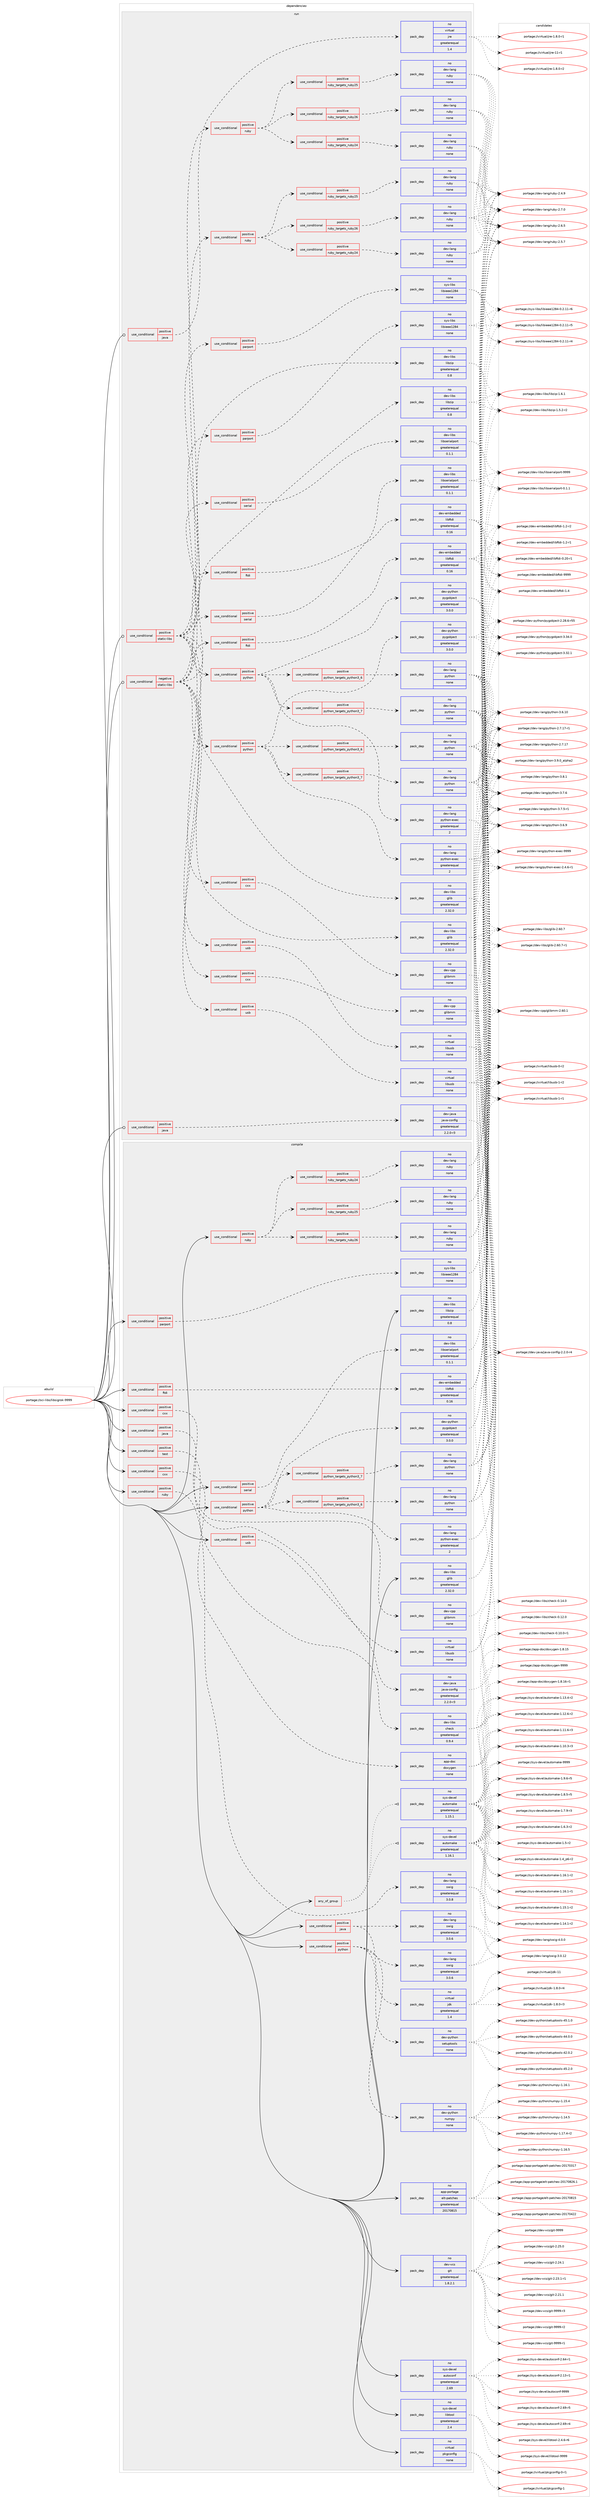 digraph prolog {

# *************
# Graph options
# *************

newrank=true;
concentrate=true;
compound=true;
graph [rankdir=LR,fontname=Helvetica,fontsize=10,ranksep=1.5];#, ranksep=2.5, nodesep=0.2];
edge  [arrowhead=vee];
node  [fontname=Helvetica,fontsize=10];

# **********
# The ebuild
# **********

subgraph cluster_leftcol {
color=gray;
rank=same;
label=<<i>ebuild</i>>;
id [label="portage://sci-libs/libsigrok-9999", color=red, width=4, href="../sci-libs/libsigrok-9999.svg"];
}

# ****************
# The dependencies
# ****************

subgraph cluster_midcol {
color=gray;
label=<<i>dependencies</i>>;
subgraph cluster_compile {
fillcolor="#eeeeee";
style=filled;
label=<<i>compile</i>>;
subgraph any1445 {
dependency90323 [label=<<TABLE BORDER="0" CELLBORDER="1" CELLSPACING="0" CELLPADDING="4"><TR><TD CELLPADDING="10">any_of_group</TD></TR></TABLE>>, shape=none, color=red];subgraph pack70773 {
dependency90324 [label=<<TABLE BORDER="0" CELLBORDER="1" CELLSPACING="0" CELLPADDING="4" WIDTH="220"><TR><TD ROWSPAN="6" CELLPADDING="30">pack_dep</TD></TR><TR><TD WIDTH="110">no</TD></TR><TR><TD>sys-devel</TD></TR><TR><TD>automake</TD></TR><TR><TD>greaterequal</TD></TR><TR><TD>1.16.1</TD></TR></TABLE>>, shape=none, color=blue];
}
dependency90323:e -> dependency90324:w [weight=20,style="dotted",arrowhead="oinv"];
subgraph pack70774 {
dependency90325 [label=<<TABLE BORDER="0" CELLBORDER="1" CELLSPACING="0" CELLPADDING="4" WIDTH="220"><TR><TD ROWSPAN="6" CELLPADDING="30">pack_dep</TD></TR><TR><TD WIDTH="110">no</TD></TR><TR><TD>sys-devel</TD></TR><TR><TD>automake</TD></TR><TR><TD>greaterequal</TD></TR><TR><TD>1.15.1</TD></TR></TABLE>>, shape=none, color=blue];
}
dependency90323:e -> dependency90325:w [weight=20,style="dotted",arrowhead="oinv"];
}
id:e -> dependency90323:w [weight=20,style="solid",arrowhead="vee"];
subgraph cond18021 {
dependency90326 [label=<<TABLE BORDER="0" CELLBORDER="1" CELLSPACING="0" CELLPADDING="4"><TR><TD ROWSPAN="3" CELLPADDING="10">use_conditional</TD></TR><TR><TD>positive</TD></TR><TR><TD>cxx</TD></TR></TABLE>>, shape=none, color=red];
subgraph pack70775 {
dependency90327 [label=<<TABLE BORDER="0" CELLBORDER="1" CELLSPACING="0" CELLPADDING="4" WIDTH="220"><TR><TD ROWSPAN="6" CELLPADDING="30">pack_dep</TD></TR><TR><TD WIDTH="110">no</TD></TR><TR><TD>app-doc</TD></TR><TR><TD>doxygen</TD></TR><TR><TD>none</TD></TR><TR><TD></TD></TR></TABLE>>, shape=none, color=blue];
}
dependency90326:e -> dependency90327:w [weight=20,style="dashed",arrowhead="vee"];
}
id:e -> dependency90326:w [weight=20,style="solid",arrowhead="vee"];
subgraph cond18022 {
dependency90328 [label=<<TABLE BORDER="0" CELLBORDER="1" CELLSPACING="0" CELLPADDING="4"><TR><TD ROWSPAN="3" CELLPADDING="10">use_conditional</TD></TR><TR><TD>positive</TD></TR><TR><TD>cxx</TD></TR></TABLE>>, shape=none, color=red];
subgraph pack70776 {
dependency90329 [label=<<TABLE BORDER="0" CELLBORDER="1" CELLSPACING="0" CELLPADDING="4" WIDTH="220"><TR><TD ROWSPAN="6" CELLPADDING="30">pack_dep</TD></TR><TR><TD WIDTH="110">no</TD></TR><TR><TD>dev-cpp</TD></TR><TR><TD>glibmm</TD></TR><TR><TD>none</TD></TR><TR><TD></TD></TR></TABLE>>, shape=none, color=blue];
}
dependency90328:e -> dependency90329:w [weight=20,style="dashed",arrowhead="vee"];
}
id:e -> dependency90328:w [weight=20,style="solid",arrowhead="vee"];
subgraph cond18023 {
dependency90330 [label=<<TABLE BORDER="0" CELLBORDER="1" CELLSPACING="0" CELLPADDING="4"><TR><TD ROWSPAN="3" CELLPADDING="10">use_conditional</TD></TR><TR><TD>positive</TD></TR><TR><TD>ftdi</TD></TR></TABLE>>, shape=none, color=red];
subgraph pack70777 {
dependency90331 [label=<<TABLE BORDER="0" CELLBORDER="1" CELLSPACING="0" CELLPADDING="4" WIDTH="220"><TR><TD ROWSPAN="6" CELLPADDING="30">pack_dep</TD></TR><TR><TD WIDTH="110">no</TD></TR><TR><TD>dev-embedded</TD></TR><TR><TD>libftdi</TD></TR><TR><TD>greaterequal</TD></TR><TR><TD>0.16</TD></TR></TABLE>>, shape=none, color=blue];
}
dependency90330:e -> dependency90331:w [weight=20,style="dashed",arrowhead="vee"];
}
id:e -> dependency90330:w [weight=20,style="solid",arrowhead="vee"];
subgraph cond18024 {
dependency90332 [label=<<TABLE BORDER="0" CELLBORDER="1" CELLSPACING="0" CELLPADDING="4"><TR><TD ROWSPAN="3" CELLPADDING="10">use_conditional</TD></TR><TR><TD>positive</TD></TR><TR><TD>java</TD></TR></TABLE>>, shape=none, color=red];
subgraph pack70778 {
dependency90333 [label=<<TABLE BORDER="0" CELLBORDER="1" CELLSPACING="0" CELLPADDING="4" WIDTH="220"><TR><TD ROWSPAN="6" CELLPADDING="30">pack_dep</TD></TR><TR><TD WIDTH="110">no</TD></TR><TR><TD>dev-java</TD></TR><TR><TD>java-config</TD></TR><TR><TD>greaterequal</TD></TR><TR><TD>2.2.0-r3</TD></TR></TABLE>>, shape=none, color=blue];
}
dependency90332:e -> dependency90333:w [weight=20,style="dashed",arrowhead="vee"];
}
id:e -> dependency90332:w [weight=20,style="solid",arrowhead="vee"];
subgraph cond18025 {
dependency90334 [label=<<TABLE BORDER="0" CELLBORDER="1" CELLSPACING="0" CELLPADDING="4"><TR><TD ROWSPAN="3" CELLPADDING="10">use_conditional</TD></TR><TR><TD>positive</TD></TR><TR><TD>java</TD></TR></TABLE>>, shape=none, color=red];
subgraph pack70779 {
dependency90335 [label=<<TABLE BORDER="0" CELLBORDER="1" CELLSPACING="0" CELLPADDING="4" WIDTH="220"><TR><TD ROWSPAN="6" CELLPADDING="30">pack_dep</TD></TR><TR><TD WIDTH="110">no</TD></TR><TR><TD>dev-lang</TD></TR><TR><TD>swig</TD></TR><TR><TD>greaterequal</TD></TR><TR><TD>3.0.6</TD></TR></TABLE>>, shape=none, color=blue];
}
dependency90334:e -> dependency90335:w [weight=20,style="dashed",arrowhead="vee"];
subgraph pack70780 {
dependency90336 [label=<<TABLE BORDER="0" CELLBORDER="1" CELLSPACING="0" CELLPADDING="4" WIDTH="220"><TR><TD ROWSPAN="6" CELLPADDING="30">pack_dep</TD></TR><TR><TD WIDTH="110">no</TD></TR><TR><TD>virtual</TD></TR><TR><TD>jdk</TD></TR><TR><TD>greaterequal</TD></TR><TR><TD>1.4</TD></TR></TABLE>>, shape=none, color=blue];
}
dependency90334:e -> dependency90336:w [weight=20,style="dashed",arrowhead="vee"];
}
id:e -> dependency90334:w [weight=20,style="solid",arrowhead="vee"];
subgraph cond18026 {
dependency90337 [label=<<TABLE BORDER="0" CELLBORDER="1" CELLSPACING="0" CELLPADDING="4"><TR><TD ROWSPAN="3" CELLPADDING="10">use_conditional</TD></TR><TR><TD>positive</TD></TR><TR><TD>parport</TD></TR></TABLE>>, shape=none, color=red];
subgraph pack70781 {
dependency90338 [label=<<TABLE BORDER="0" CELLBORDER="1" CELLSPACING="0" CELLPADDING="4" WIDTH="220"><TR><TD ROWSPAN="6" CELLPADDING="30">pack_dep</TD></TR><TR><TD WIDTH="110">no</TD></TR><TR><TD>sys-libs</TD></TR><TR><TD>libieee1284</TD></TR><TR><TD>none</TD></TR><TR><TD></TD></TR></TABLE>>, shape=none, color=blue];
}
dependency90337:e -> dependency90338:w [weight=20,style="dashed",arrowhead="vee"];
}
id:e -> dependency90337:w [weight=20,style="solid",arrowhead="vee"];
subgraph cond18027 {
dependency90339 [label=<<TABLE BORDER="0" CELLBORDER="1" CELLSPACING="0" CELLPADDING="4"><TR><TD ROWSPAN="3" CELLPADDING="10">use_conditional</TD></TR><TR><TD>positive</TD></TR><TR><TD>python</TD></TR></TABLE>>, shape=none, color=red];
subgraph cond18028 {
dependency90340 [label=<<TABLE BORDER="0" CELLBORDER="1" CELLSPACING="0" CELLPADDING="4"><TR><TD ROWSPAN="3" CELLPADDING="10">use_conditional</TD></TR><TR><TD>positive</TD></TR><TR><TD>python_targets_python3_6</TD></TR></TABLE>>, shape=none, color=red];
subgraph pack70782 {
dependency90341 [label=<<TABLE BORDER="0" CELLBORDER="1" CELLSPACING="0" CELLPADDING="4" WIDTH="220"><TR><TD ROWSPAN="6" CELLPADDING="30">pack_dep</TD></TR><TR><TD WIDTH="110">no</TD></TR><TR><TD>dev-lang</TD></TR><TR><TD>python</TD></TR><TR><TD>none</TD></TR><TR><TD></TD></TR></TABLE>>, shape=none, color=blue];
}
dependency90340:e -> dependency90341:w [weight=20,style="dashed",arrowhead="vee"];
}
dependency90339:e -> dependency90340:w [weight=20,style="dashed",arrowhead="vee"];
subgraph cond18029 {
dependency90342 [label=<<TABLE BORDER="0" CELLBORDER="1" CELLSPACING="0" CELLPADDING="4"><TR><TD ROWSPAN="3" CELLPADDING="10">use_conditional</TD></TR><TR><TD>positive</TD></TR><TR><TD>python_targets_python3_7</TD></TR></TABLE>>, shape=none, color=red];
subgraph pack70783 {
dependency90343 [label=<<TABLE BORDER="0" CELLBORDER="1" CELLSPACING="0" CELLPADDING="4" WIDTH="220"><TR><TD ROWSPAN="6" CELLPADDING="30">pack_dep</TD></TR><TR><TD WIDTH="110">no</TD></TR><TR><TD>dev-lang</TD></TR><TR><TD>python</TD></TR><TR><TD>none</TD></TR><TR><TD></TD></TR></TABLE>>, shape=none, color=blue];
}
dependency90342:e -> dependency90343:w [weight=20,style="dashed",arrowhead="vee"];
}
dependency90339:e -> dependency90342:w [weight=20,style="dashed",arrowhead="vee"];
subgraph pack70784 {
dependency90344 [label=<<TABLE BORDER="0" CELLBORDER="1" CELLSPACING="0" CELLPADDING="4" WIDTH="220"><TR><TD ROWSPAN="6" CELLPADDING="30">pack_dep</TD></TR><TR><TD WIDTH="110">no</TD></TR><TR><TD>dev-lang</TD></TR><TR><TD>python-exec</TD></TR><TR><TD>greaterequal</TD></TR><TR><TD>2</TD></TR></TABLE>>, shape=none, color=blue];
}
dependency90339:e -> dependency90344:w [weight=20,style="dashed",arrowhead="vee"];
subgraph pack70785 {
dependency90345 [label=<<TABLE BORDER="0" CELLBORDER="1" CELLSPACING="0" CELLPADDING="4" WIDTH="220"><TR><TD ROWSPAN="6" CELLPADDING="30">pack_dep</TD></TR><TR><TD WIDTH="110">no</TD></TR><TR><TD>dev-python</TD></TR><TR><TD>pygobject</TD></TR><TR><TD>greaterequal</TD></TR><TR><TD>3.0.0</TD></TR></TABLE>>, shape=none, color=blue];
}
dependency90339:e -> dependency90345:w [weight=20,style="dashed",arrowhead="vee"];
}
id:e -> dependency90339:w [weight=20,style="solid",arrowhead="vee"];
subgraph cond18030 {
dependency90346 [label=<<TABLE BORDER="0" CELLBORDER="1" CELLSPACING="0" CELLPADDING="4"><TR><TD ROWSPAN="3" CELLPADDING="10">use_conditional</TD></TR><TR><TD>positive</TD></TR><TR><TD>python</TD></TR></TABLE>>, shape=none, color=red];
subgraph pack70786 {
dependency90347 [label=<<TABLE BORDER="0" CELLBORDER="1" CELLSPACING="0" CELLPADDING="4" WIDTH="220"><TR><TD ROWSPAN="6" CELLPADDING="30">pack_dep</TD></TR><TR><TD WIDTH="110">no</TD></TR><TR><TD>dev-python</TD></TR><TR><TD>setuptools</TD></TR><TR><TD>none</TD></TR><TR><TD></TD></TR></TABLE>>, shape=none, color=blue];
}
dependency90346:e -> dependency90347:w [weight=20,style="dashed",arrowhead="vee"];
subgraph pack70787 {
dependency90348 [label=<<TABLE BORDER="0" CELLBORDER="1" CELLSPACING="0" CELLPADDING="4" WIDTH="220"><TR><TD ROWSPAN="6" CELLPADDING="30">pack_dep</TD></TR><TR><TD WIDTH="110">no</TD></TR><TR><TD>dev-python</TD></TR><TR><TD>numpy</TD></TR><TR><TD>none</TD></TR><TR><TD></TD></TR></TABLE>>, shape=none, color=blue];
}
dependency90346:e -> dependency90348:w [weight=20,style="dashed",arrowhead="vee"];
subgraph pack70788 {
dependency90349 [label=<<TABLE BORDER="0" CELLBORDER="1" CELLSPACING="0" CELLPADDING="4" WIDTH="220"><TR><TD ROWSPAN="6" CELLPADDING="30">pack_dep</TD></TR><TR><TD WIDTH="110">no</TD></TR><TR><TD>dev-lang</TD></TR><TR><TD>swig</TD></TR><TR><TD>greaterequal</TD></TR><TR><TD>3.0.6</TD></TR></TABLE>>, shape=none, color=blue];
}
dependency90346:e -> dependency90349:w [weight=20,style="dashed",arrowhead="vee"];
}
id:e -> dependency90346:w [weight=20,style="solid",arrowhead="vee"];
subgraph cond18031 {
dependency90350 [label=<<TABLE BORDER="0" CELLBORDER="1" CELLSPACING="0" CELLPADDING="4"><TR><TD ROWSPAN="3" CELLPADDING="10">use_conditional</TD></TR><TR><TD>positive</TD></TR><TR><TD>ruby</TD></TR></TABLE>>, shape=none, color=red];
subgraph cond18032 {
dependency90351 [label=<<TABLE BORDER="0" CELLBORDER="1" CELLSPACING="0" CELLPADDING="4"><TR><TD ROWSPAN="3" CELLPADDING="10">use_conditional</TD></TR><TR><TD>positive</TD></TR><TR><TD>ruby_targets_ruby26</TD></TR></TABLE>>, shape=none, color=red];
subgraph pack70789 {
dependency90352 [label=<<TABLE BORDER="0" CELLBORDER="1" CELLSPACING="0" CELLPADDING="4" WIDTH="220"><TR><TD ROWSPAN="6" CELLPADDING="30">pack_dep</TD></TR><TR><TD WIDTH="110">no</TD></TR><TR><TD>dev-lang</TD></TR><TR><TD>ruby</TD></TR><TR><TD>none</TD></TR><TR><TD></TD></TR></TABLE>>, shape=none, color=blue];
}
dependency90351:e -> dependency90352:w [weight=20,style="dashed",arrowhead="vee"];
}
dependency90350:e -> dependency90351:w [weight=20,style="dashed",arrowhead="vee"];
subgraph cond18033 {
dependency90353 [label=<<TABLE BORDER="0" CELLBORDER="1" CELLSPACING="0" CELLPADDING="4"><TR><TD ROWSPAN="3" CELLPADDING="10">use_conditional</TD></TR><TR><TD>positive</TD></TR><TR><TD>ruby_targets_ruby25</TD></TR></TABLE>>, shape=none, color=red];
subgraph pack70790 {
dependency90354 [label=<<TABLE BORDER="0" CELLBORDER="1" CELLSPACING="0" CELLPADDING="4" WIDTH="220"><TR><TD ROWSPAN="6" CELLPADDING="30">pack_dep</TD></TR><TR><TD WIDTH="110">no</TD></TR><TR><TD>dev-lang</TD></TR><TR><TD>ruby</TD></TR><TR><TD>none</TD></TR><TR><TD></TD></TR></TABLE>>, shape=none, color=blue];
}
dependency90353:e -> dependency90354:w [weight=20,style="dashed",arrowhead="vee"];
}
dependency90350:e -> dependency90353:w [weight=20,style="dashed",arrowhead="vee"];
subgraph cond18034 {
dependency90355 [label=<<TABLE BORDER="0" CELLBORDER="1" CELLSPACING="0" CELLPADDING="4"><TR><TD ROWSPAN="3" CELLPADDING="10">use_conditional</TD></TR><TR><TD>positive</TD></TR><TR><TD>ruby_targets_ruby24</TD></TR></TABLE>>, shape=none, color=red];
subgraph pack70791 {
dependency90356 [label=<<TABLE BORDER="0" CELLBORDER="1" CELLSPACING="0" CELLPADDING="4" WIDTH="220"><TR><TD ROWSPAN="6" CELLPADDING="30">pack_dep</TD></TR><TR><TD WIDTH="110">no</TD></TR><TR><TD>dev-lang</TD></TR><TR><TD>ruby</TD></TR><TR><TD>none</TD></TR><TR><TD></TD></TR></TABLE>>, shape=none, color=blue];
}
dependency90355:e -> dependency90356:w [weight=20,style="dashed",arrowhead="vee"];
}
dependency90350:e -> dependency90355:w [weight=20,style="dashed",arrowhead="vee"];
}
id:e -> dependency90350:w [weight=20,style="solid",arrowhead="vee"];
subgraph cond18035 {
dependency90357 [label=<<TABLE BORDER="0" CELLBORDER="1" CELLSPACING="0" CELLPADDING="4"><TR><TD ROWSPAN="3" CELLPADDING="10">use_conditional</TD></TR><TR><TD>positive</TD></TR><TR><TD>ruby</TD></TR></TABLE>>, shape=none, color=red];
subgraph pack70792 {
dependency90358 [label=<<TABLE BORDER="0" CELLBORDER="1" CELLSPACING="0" CELLPADDING="4" WIDTH="220"><TR><TD ROWSPAN="6" CELLPADDING="30">pack_dep</TD></TR><TR><TD WIDTH="110">no</TD></TR><TR><TD>dev-lang</TD></TR><TR><TD>swig</TD></TR><TR><TD>greaterequal</TD></TR><TR><TD>3.0.8</TD></TR></TABLE>>, shape=none, color=blue];
}
dependency90357:e -> dependency90358:w [weight=20,style="dashed",arrowhead="vee"];
}
id:e -> dependency90357:w [weight=20,style="solid",arrowhead="vee"];
subgraph cond18036 {
dependency90359 [label=<<TABLE BORDER="0" CELLBORDER="1" CELLSPACING="0" CELLPADDING="4"><TR><TD ROWSPAN="3" CELLPADDING="10">use_conditional</TD></TR><TR><TD>positive</TD></TR><TR><TD>serial</TD></TR></TABLE>>, shape=none, color=red];
subgraph pack70793 {
dependency90360 [label=<<TABLE BORDER="0" CELLBORDER="1" CELLSPACING="0" CELLPADDING="4" WIDTH="220"><TR><TD ROWSPAN="6" CELLPADDING="30">pack_dep</TD></TR><TR><TD WIDTH="110">no</TD></TR><TR><TD>dev-libs</TD></TR><TR><TD>libserialport</TD></TR><TR><TD>greaterequal</TD></TR><TR><TD>0.1.1</TD></TR></TABLE>>, shape=none, color=blue];
}
dependency90359:e -> dependency90360:w [weight=20,style="dashed",arrowhead="vee"];
}
id:e -> dependency90359:w [weight=20,style="solid",arrowhead="vee"];
subgraph cond18037 {
dependency90361 [label=<<TABLE BORDER="0" CELLBORDER="1" CELLSPACING="0" CELLPADDING="4"><TR><TD ROWSPAN="3" CELLPADDING="10">use_conditional</TD></TR><TR><TD>positive</TD></TR><TR><TD>test</TD></TR></TABLE>>, shape=none, color=red];
subgraph pack70794 {
dependency90362 [label=<<TABLE BORDER="0" CELLBORDER="1" CELLSPACING="0" CELLPADDING="4" WIDTH="220"><TR><TD ROWSPAN="6" CELLPADDING="30">pack_dep</TD></TR><TR><TD WIDTH="110">no</TD></TR><TR><TD>dev-libs</TD></TR><TR><TD>check</TD></TR><TR><TD>greaterequal</TD></TR><TR><TD>0.9.4</TD></TR></TABLE>>, shape=none, color=blue];
}
dependency90361:e -> dependency90362:w [weight=20,style="dashed",arrowhead="vee"];
}
id:e -> dependency90361:w [weight=20,style="solid",arrowhead="vee"];
subgraph cond18038 {
dependency90363 [label=<<TABLE BORDER="0" CELLBORDER="1" CELLSPACING="0" CELLPADDING="4"><TR><TD ROWSPAN="3" CELLPADDING="10">use_conditional</TD></TR><TR><TD>positive</TD></TR><TR><TD>usb</TD></TR></TABLE>>, shape=none, color=red];
subgraph pack70795 {
dependency90364 [label=<<TABLE BORDER="0" CELLBORDER="1" CELLSPACING="0" CELLPADDING="4" WIDTH="220"><TR><TD ROWSPAN="6" CELLPADDING="30">pack_dep</TD></TR><TR><TD WIDTH="110">no</TD></TR><TR><TD>virtual</TD></TR><TR><TD>libusb</TD></TR><TR><TD>none</TD></TR><TR><TD></TD></TR></TABLE>>, shape=none, color=blue];
}
dependency90363:e -> dependency90364:w [weight=20,style="dashed",arrowhead="vee"];
}
id:e -> dependency90363:w [weight=20,style="solid",arrowhead="vee"];
subgraph pack70796 {
dependency90365 [label=<<TABLE BORDER="0" CELLBORDER="1" CELLSPACING="0" CELLPADDING="4" WIDTH="220"><TR><TD ROWSPAN="6" CELLPADDING="30">pack_dep</TD></TR><TR><TD WIDTH="110">no</TD></TR><TR><TD>app-portage</TD></TR><TR><TD>elt-patches</TD></TR><TR><TD>greaterequal</TD></TR><TR><TD>20170815</TD></TR></TABLE>>, shape=none, color=blue];
}
id:e -> dependency90365:w [weight=20,style="solid",arrowhead="vee"];
subgraph pack70797 {
dependency90366 [label=<<TABLE BORDER="0" CELLBORDER="1" CELLSPACING="0" CELLPADDING="4" WIDTH="220"><TR><TD ROWSPAN="6" CELLPADDING="30">pack_dep</TD></TR><TR><TD WIDTH="110">no</TD></TR><TR><TD>dev-libs</TD></TR><TR><TD>glib</TD></TR><TR><TD>greaterequal</TD></TR><TR><TD>2.32.0</TD></TR></TABLE>>, shape=none, color=blue];
}
id:e -> dependency90366:w [weight=20,style="solid",arrowhead="vee"];
subgraph pack70798 {
dependency90367 [label=<<TABLE BORDER="0" CELLBORDER="1" CELLSPACING="0" CELLPADDING="4" WIDTH="220"><TR><TD ROWSPAN="6" CELLPADDING="30">pack_dep</TD></TR><TR><TD WIDTH="110">no</TD></TR><TR><TD>dev-libs</TD></TR><TR><TD>libzip</TD></TR><TR><TD>greaterequal</TD></TR><TR><TD>0.8</TD></TR></TABLE>>, shape=none, color=blue];
}
id:e -> dependency90367:w [weight=20,style="solid",arrowhead="vee"];
subgraph pack70799 {
dependency90368 [label=<<TABLE BORDER="0" CELLBORDER="1" CELLSPACING="0" CELLPADDING="4" WIDTH="220"><TR><TD ROWSPAN="6" CELLPADDING="30">pack_dep</TD></TR><TR><TD WIDTH="110">no</TD></TR><TR><TD>dev-vcs</TD></TR><TR><TD>git</TD></TR><TR><TD>greaterequal</TD></TR><TR><TD>1.8.2.1</TD></TR></TABLE>>, shape=none, color=blue];
}
id:e -> dependency90368:w [weight=20,style="solid",arrowhead="vee"];
subgraph pack70800 {
dependency90369 [label=<<TABLE BORDER="0" CELLBORDER="1" CELLSPACING="0" CELLPADDING="4" WIDTH="220"><TR><TD ROWSPAN="6" CELLPADDING="30">pack_dep</TD></TR><TR><TD WIDTH="110">no</TD></TR><TR><TD>sys-devel</TD></TR><TR><TD>autoconf</TD></TR><TR><TD>greaterequal</TD></TR><TR><TD>2.69</TD></TR></TABLE>>, shape=none, color=blue];
}
id:e -> dependency90369:w [weight=20,style="solid",arrowhead="vee"];
subgraph pack70801 {
dependency90370 [label=<<TABLE BORDER="0" CELLBORDER="1" CELLSPACING="0" CELLPADDING="4" WIDTH="220"><TR><TD ROWSPAN="6" CELLPADDING="30">pack_dep</TD></TR><TR><TD WIDTH="110">no</TD></TR><TR><TD>sys-devel</TD></TR><TR><TD>libtool</TD></TR><TR><TD>greaterequal</TD></TR><TR><TD>2.4</TD></TR></TABLE>>, shape=none, color=blue];
}
id:e -> dependency90370:w [weight=20,style="solid",arrowhead="vee"];
subgraph pack70802 {
dependency90371 [label=<<TABLE BORDER="0" CELLBORDER="1" CELLSPACING="0" CELLPADDING="4" WIDTH="220"><TR><TD ROWSPAN="6" CELLPADDING="30">pack_dep</TD></TR><TR><TD WIDTH="110">no</TD></TR><TR><TD>virtual</TD></TR><TR><TD>pkgconfig</TD></TR><TR><TD>none</TD></TR><TR><TD></TD></TR></TABLE>>, shape=none, color=blue];
}
id:e -> dependency90371:w [weight=20,style="solid",arrowhead="vee"];
}
subgraph cluster_compileandrun {
fillcolor="#eeeeee";
style=filled;
label=<<i>compile and run</i>>;
}
subgraph cluster_run {
fillcolor="#eeeeee";
style=filled;
label=<<i>run</i>>;
subgraph cond18039 {
dependency90372 [label=<<TABLE BORDER="0" CELLBORDER="1" CELLSPACING="0" CELLPADDING="4"><TR><TD ROWSPAN="3" CELLPADDING="10">use_conditional</TD></TR><TR><TD>negative</TD></TR><TR><TD>static-libs</TD></TR></TABLE>>, shape=none, color=red];
subgraph pack70803 {
dependency90373 [label=<<TABLE BORDER="0" CELLBORDER="1" CELLSPACING="0" CELLPADDING="4" WIDTH="220"><TR><TD ROWSPAN="6" CELLPADDING="30">pack_dep</TD></TR><TR><TD WIDTH="110">no</TD></TR><TR><TD>dev-libs</TD></TR><TR><TD>glib</TD></TR><TR><TD>greaterequal</TD></TR><TR><TD>2.32.0</TD></TR></TABLE>>, shape=none, color=blue];
}
dependency90372:e -> dependency90373:w [weight=20,style="dashed",arrowhead="vee"];
subgraph pack70804 {
dependency90374 [label=<<TABLE BORDER="0" CELLBORDER="1" CELLSPACING="0" CELLPADDING="4" WIDTH="220"><TR><TD ROWSPAN="6" CELLPADDING="30">pack_dep</TD></TR><TR><TD WIDTH="110">no</TD></TR><TR><TD>dev-libs</TD></TR><TR><TD>libzip</TD></TR><TR><TD>greaterequal</TD></TR><TR><TD>0.8</TD></TR></TABLE>>, shape=none, color=blue];
}
dependency90372:e -> dependency90374:w [weight=20,style="dashed",arrowhead="vee"];
subgraph cond18040 {
dependency90375 [label=<<TABLE BORDER="0" CELLBORDER="1" CELLSPACING="0" CELLPADDING="4"><TR><TD ROWSPAN="3" CELLPADDING="10">use_conditional</TD></TR><TR><TD>positive</TD></TR><TR><TD>cxx</TD></TR></TABLE>>, shape=none, color=red];
subgraph pack70805 {
dependency90376 [label=<<TABLE BORDER="0" CELLBORDER="1" CELLSPACING="0" CELLPADDING="4" WIDTH="220"><TR><TD ROWSPAN="6" CELLPADDING="30">pack_dep</TD></TR><TR><TD WIDTH="110">no</TD></TR><TR><TD>dev-cpp</TD></TR><TR><TD>glibmm</TD></TR><TR><TD>none</TD></TR><TR><TD></TD></TR></TABLE>>, shape=none, color=blue];
}
dependency90375:e -> dependency90376:w [weight=20,style="dashed",arrowhead="vee"];
}
dependency90372:e -> dependency90375:w [weight=20,style="dashed",arrowhead="vee"];
subgraph cond18041 {
dependency90377 [label=<<TABLE BORDER="0" CELLBORDER="1" CELLSPACING="0" CELLPADDING="4"><TR><TD ROWSPAN="3" CELLPADDING="10">use_conditional</TD></TR><TR><TD>positive</TD></TR><TR><TD>python</TD></TR></TABLE>>, shape=none, color=red];
subgraph cond18042 {
dependency90378 [label=<<TABLE BORDER="0" CELLBORDER="1" CELLSPACING="0" CELLPADDING="4"><TR><TD ROWSPAN="3" CELLPADDING="10">use_conditional</TD></TR><TR><TD>positive</TD></TR><TR><TD>python_targets_python3_6</TD></TR></TABLE>>, shape=none, color=red];
subgraph pack70806 {
dependency90379 [label=<<TABLE BORDER="0" CELLBORDER="1" CELLSPACING="0" CELLPADDING="4" WIDTH="220"><TR><TD ROWSPAN="6" CELLPADDING="30">pack_dep</TD></TR><TR><TD WIDTH="110">no</TD></TR><TR><TD>dev-lang</TD></TR><TR><TD>python</TD></TR><TR><TD>none</TD></TR><TR><TD></TD></TR></TABLE>>, shape=none, color=blue];
}
dependency90378:e -> dependency90379:w [weight=20,style="dashed",arrowhead="vee"];
}
dependency90377:e -> dependency90378:w [weight=20,style="dashed",arrowhead="vee"];
subgraph cond18043 {
dependency90380 [label=<<TABLE BORDER="0" CELLBORDER="1" CELLSPACING="0" CELLPADDING="4"><TR><TD ROWSPAN="3" CELLPADDING="10">use_conditional</TD></TR><TR><TD>positive</TD></TR><TR><TD>python_targets_python3_7</TD></TR></TABLE>>, shape=none, color=red];
subgraph pack70807 {
dependency90381 [label=<<TABLE BORDER="0" CELLBORDER="1" CELLSPACING="0" CELLPADDING="4" WIDTH="220"><TR><TD ROWSPAN="6" CELLPADDING="30">pack_dep</TD></TR><TR><TD WIDTH="110">no</TD></TR><TR><TD>dev-lang</TD></TR><TR><TD>python</TD></TR><TR><TD>none</TD></TR><TR><TD></TD></TR></TABLE>>, shape=none, color=blue];
}
dependency90380:e -> dependency90381:w [weight=20,style="dashed",arrowhead="vee"];
}
dependency90377:e -> dependency90380:w [weight=20,style="dashed",arrowhead="vee"];
subgraph pack70808 {
dependency90382 [label=<<TABLE BORDER="0" CELLBORDER="1" CELLSPACING="0" CELLPADDING="4" WIDTH="220"><TR><TD ROWSPAN="6" CELLPADDING="30">pack_dep</TD></TR><TR><TD WIDTH="110">no</TD></TR><TR><TD>dev-lang</TD></TR><TR><TD>python-exec</TD></TR><TR><TD>greaterequal</TD></TR><TR><TD>2</TD></TR></TABLE>>, shape=none, color=blue];
}
dependency90377:e -> dependency90382:w [weight=20,style="dashed",arrowhead="vee"];
subgraph pack70809 {
dependency90383 [label=<<TABLE BORDER="0" CELLBORDER="1" CELLSPACING="0" CELLPADDING="4" WIDTH="220"><TR><TD ROWSPAN="6" CELLPADDING="30">pack_dep</TD></TR><TR><TD WIDTH="110">no</TD></TR><TR><TD>dev-python</TD></TR><TR><TD>pygobject</TD></TR><TR><TD>greaterequal</TD></TR><TR><TD>3.0.0</TD></TR></TABLE>>, shape=none, color=blue];
}
dependency90377:e -> dependency90383:w [weight=20,style="dashed",arrowhead="vee"];
}
dependency90372:e -> dependency90377:w [weight=20,style="dashed",arrowhead="vee"];
subgraph cond18044 {
dependency90384 [label=<<TABLE BORDER="0" CELLBORDER="1" CELLSPACING="0" CELLPADDING="4"><TR><TD ROWSPAN="3" CELLPADDING="10">use_conditional</TD></TR><TR><TD>positive</TD></TR><TR><TD>ruby</TD></TR></TABLE>>, shape=none, color=red];
subgraph cond18045 {
dependency90385 [label=<<TABLE BORDER="0" CELLBORDER="1" CELLSPACING="0" CELLPADDING="4"><TR><TD ROWSPAN="3" CELLPADDING="10">use_conditional</TD></TR><TR><TD>positive</TD></TR><TR><TD>ruby_targets_ruby26</TD></TR></TABLE>>, shape=none, color=red];
subgraph pack70810 {
dependency90386 [label=<<TABLE BORDER="0" CELLBORDER="1" CELLSPACING="0" CELLPADDING="4" WIDTH="220"><TR><TD ROWSPAN="6" CELLPADDING="30">pack_dep</TD></TR><TR><TD WIDTH="110">no</TD></TR><TR><TD>dev-lang</TD></TR><TR><TD>ruby</TD></TR><TR><TD>none</TD></TR><TR><TD></TD></TR></TABLE>>, shape=none, color=blue];
}
dependency90385:e -> dependency90386:w [weight=20,style="dashed",arrowhead="vee"];
}
dependency90384:e -> dependency90385:w [weight=20,style="dashed",arrowhead="vee"];
subgraph cond18046 {
dependency90387 [label=<<TABLE BORDER="0" CELLBORDER="1" CELLSPACING="0" CELLPADDING="4"><TR><TD ROWSPAN="3" CELLPADDING="10">use_conditional</TD></TR><TR><TD>positive</TD></TR><TR><TD>ruby_targets_ruby25</TD></TR></TABLE>>, shape=none, color=red];
subgraph pack70811 {
dependency90388 [label=<<TABLE BORDER="0" CELLBORDER="1" CELLSPACING="0" CELLPADDING="4" WIDTH="220"><TR><TD ROWSPAN="6" CELLPADDING="30">pack_dep</TD></TR><TR><TD WIDTH="110">no</TD></TR><TR><TD>dev-lang</TD></TR><TR><TD>ruby</TD></TR><TR><TD>none</TD></TR><TR><TD></TD></TR></TABLE>>, shape=none, color=blue];
}
dependency90387:e -> dependency90388:w [weight=20,style="dashed",arrowhead="vee"];
}
dependency90384:e -> dependency90387:w [weight=20,style="dashed",arrowhead="vee"];
subgraph cond18047 {
dependency90389 [label=<<TABLE BORDER="0" CELLBORDER="1" CELLSPACING="0" CELLPADDING="4"><TR><TD ROWSPAN="3" CELLPADDING="10">use_conditional</TD></TR><TR><TD>positive</TD></TR><TR><TD>ruby_targets_ruby24</TD></TR></TABLE>>, shape=none, color=red];
subgraph pack70812 {
dependency90390 [label=<<TABLE BORDER="0" CELLBORDER="1" CELLSPACING="0" CELLPADDING="4" WIDTH="220"><TR><TD ROWSPAN="6" CELLPADDING="30">pack_dep</TD></TR><TR><TD WIDTH="110">no</TD></TR><TR><TD>dev-lang</TD></TR><TR><TD>ruby</TD></TR><TR><TD>none</TD></TR><TR><TD></TD></TR></TABLE>>, shape=none, color=blue];
}
dependency90389:e -> dependency90390:w [weight=20,style="dashed",arrowhead="vee"];
}
dependency90384:e -> dependency90389:w [weight=20,style="dashed",arrowhead="vee"];
}
dependency90372:e -> dependency90384:w [weight=20,style="dashed",arrowhead="vee"];
subgraph cond18048 {
dependency90391 [label=<<TABLE BORDER="0" CELLBORDER="1" CELLSPACING="0" CELLPADDING="4"><TR><TD ROWSPAN="3" CELLPADDING="10">use_conditional</TD></TR><TR><TD>positive</TD></TR><TR><TD>ftdi</TD></TR></TABLE>>, shape=none, color=red];
subgraph pack70813 {
dependency90392 [label=<<TABLE BORDER="0" CELLBORDER="1" CELLSPACING="0" CELLPADDING="4" WIDTH="220"><TR><TD ROWSPAN="6" CELLPADDING="30">pack_dep</TD></TR><TR><TD WIDTH="110">no</TD></TR><TR><TD>dev-embedded</TD></TR><TR><TD>libftdi</TD></TR><TR><TD>greaterequal</TD></TR><TR><TD>0.16</TD></TR></TABLE>>, shape=none, color=blue];
}
dependency90391:e -> dependency90392:w [weight=20,style="dashed",arrowhead="vee"];
}
dependency90372:e -> dependency90391:w [weight=20,style="dashed",arrowhead="vee"];
subgraph cond18049 {
dependency90393 [label=<<TABLE BORDER="0" CELLBORDER="1" CELLSPACING="0" CELLPADDING="4"><TR><TD ROWSPAN="3" CELLPADDING="10">use_conditional</TD></TR><TR><TD>positive</TD></TR><TR><TD>parport</TD></TR></TABLE>>, shape=none, color=red];
subgraph pack70814 {
dependency90394 [label=<<TABLE BORDER="0" CELLBORDER="1" CELLSPACING="0" CELLPADDING="4" WIDTH="220"><TR><TD ROWSPAN="6" CELLPADDING="30">pack_dep</TD></TR><TR><TD WIDTH="110">no</TD></TR><TR><TD>sys-libs</TD></TR><TR><TD>libieee1284</TD></TR><TR><TD>none</TD></TR><TR><TD></TD></TR></TABLE>>, shape=none, color=blue];
}
dependency90393:e -> dependency90394:w [weight=20,style="dashed",arrowhead="vee"];
}
dependency90372:e -> dependency90393:w [weight=20,style="dashed",arrowhead="vee"];
subgraph cond18050 {
dependency90395 [label=<<TABLE BORDER="0" CELLBORDER="1" CELLSPACING="0" CELLPADDING="4"><TR><TD ROWSPAN="3" CELLPADDING="10">use_conditional</TD></TR><TR><TD>positive</TD></TR><TR><TD>serial</TD></TR></TABLE>>, shape=none, color=red];
subgraph pack70815 {
dependency90396 [label=<<TABLE BORDER="0" CELLBORDER="1" CELLSPACING="0" CELLPADDING="4" WIDTH="220"><TR><TD ROWSPAN="6" CELLPADDING="30">pack_dep</TD></TR><TR><TD WIDTH="110">no</TD></TR><TR><TD>dev-libs</TD></TR><TR><TD>libserialport</TD></TR><TR><TD>greaterequal</TD></TR><TR><TD>0.1.1</TD></TR></TABLE>>, shape=none, color=blue];
}
dependency90395:e -> dependency90396:w [weight=20,style="dashed",arrowhead="vee"];
}
dependency90372:e -> dependency90395:w [weight=20,style="dashed",arrowhead="vee"];
subgraph cond18051 {
dependency90397 [label=<<TABLE BORDER="0" CELLBORDER="1" CELLSPACING="0" CELLPADDING="4"><TR><TD ROWSPAN="3" CELLPADDING="10">use_conditional</TD></TR><TR><TD>positive</TD></TR><TR><TD>usb</TD></TR></TABLE>>, shape=none, color=red];
subgraph pack70816 {
dependency90398 [label=<<TABLE BORDER="0" CELLBORDER="1" CELLSPACING="0" CELLPADDING="4" WIDTH="220"><TR><TD ROWSPAN="6" CELLPADDING="30">pack_dep</TD></TR><TR><TD WIDTH="110">no</TD></TR><TR><TD>virtual</TD></TR><TR><TD>libusb</TD></TR><TR><TD>none</TD></TR><TR><TD></TD></TR></TABLE>>, shape=none, color=blue];
}
dependency90397:e -> dependency90398:w [weight=20,style="dashed",arrowhead="vee"];
}
dependency90372:e -> dependency90397:w [weight=20,style="dashed",arrowhead="vee"];
}
id:e -> dependency90372:w [weight=20,style="solid",arrowhead="odot"];
subgraph cond18052 {
dependency90399 [label=<<TABLE BORDER="0" CELLBORDER="1" CELLSPACING="0" CELLPADDING="4"><TR><TD ROWSPAN="3" CELLPADDING="10">use_conditional</TD></TR><TR><TD>positive</TD></TR><TR><TD>java</TD></TR></TABLE>>, shape=none, color=red];
subgraph pack70817 {
dependency90400 [label=<<TABLE BORDER="0" CELLBORDER="1" CELLSPACING="0" CELLPADDING="4" WIDTH="220"><TR><TD ROWSPAN="6" CELLPADDING="30">pack_dep</TD></TR><TR><TD WIDTH="110">no</TD></TR><TR><TD>dev-java</TD></TR><TR><TD>java-config</TD></TR><TR><TD>greaterequal</TD></TR><TR><TD>2.2.0-r3</TD></TR></TABLE>>, shape=none, color=blue];
}
dependency90399:e -> dependency90400:w [weight=20,style="dashed",arrowhead="vee"];
}
id:e -> dependency90399:w [weight=20,style="solid",arrowhead="odot"];
subgraph cond18053 {
dependency90401 [label=<<TABLE BORDER="0" CELLBORDER="1" CELLSPACING="0" CELLPADDING="4"><TR><TD ROWSPAN="3" CELLPADDING="10">use_conditional</TD></TR><TR><TD>positive</TD></TR><TR><TD>java</TD></TR></TABLE>>, shape=none, color=red];
subgraph pack70818 {
dependency90402 [label=<<TABLE BORDER="0" CELLBORDER="1" CELLSPACING="0" CELLPADDING="4" WIDTH="220"><TR><TD ROWSPAN="6" CELLPADDING="30">pack_dep</TD></TR><TR><TD WIDTH="110">no</TD></TR><TR><TD>virtual</TD></TR><TR><TD>jre</TD></TR><TR><TD>greaterequal</TD></TR><TR><TD>1.4</TD></TR></TABLE>>, shape=none, color=blue];
}
dependency90401:e -> dependency90402:w [weight=20,style="dashed",arrowhead="vee"];
}
id:e -> dependency90401:w [weight=20,style="solid",arrowhead="odot"];
subgraph cond18054 {
dependency90403 [label=<<TABLE BORDER="0" CELLBORDER="1" CELLSPACING="0" CELLPADDING="4"><TR><TD ROWSPAN="3" CELLPADDING="10">use_conditional</TD></TR><TR><TD>positive</TD></TR><TR><TD>static-libs</TD></TR></TABLE>>, shape=none, color=red];
subgraph pack70819 {
dependency90404 [label=<<TABLE BORDER="0" CELLBORDER="1" CELLSPACING="0" CELLPADDING="4" WIDTH="220"><TR><TD ROWSPAN="6" CELLPADDING="30">pack_dep</TD></TR><TR><TD WIDTH="110">no</TD></TR><TR><TD>dev-libs</TD></TR><TR><TD>glib</TD></TR><TR><TD>greaterequal</TD></TR><TR><TD>2.32.0</TD></TR></TABLE>>, shape=none, color=blue];
}
dependency90403:e -> dependency90404:w [weight=20,style="dashed",arrowhead="vee"];
subgraph pack70820 {
dependency90405 [label=<<TABLE BORDER="0" CELLBORDER="1" CELLSPACING="0" CELLPADDING="4" WIDTH="220"><TR><TD ROWSPAN="6" CELLPADDING="30">pack_dep</TD></TR><TR><TD WIDTH="110">no</TD></TR><TR><TD>dev-libs</TD></TR><TR><TD>libzip</TD></TR><TR><TD>greaterequal</TD></TR><TR><TD>0.8</TD></TR></TABLE>>, shape=none, color=blue];
}
dependency90403:e -> dependency90405:w [weight=20,style="dashed",arrowhead="vee"];
subgraph cond18055 {
dependency90406 [label=<<TABLE BORDER="0" CELLBORDER="1" CELLSPACING="0" CELLPADDING="4"><TR><TD ROWSPAN="3" CELLPADDING="10">use_conditional</TD></TR><TR><TD>positive</TD></TR><TR><TD>cxx</TD></TR></TABLE>>, shape=none, color=red];
subgraph pack70821 {
dependency90407 [label=<<TABLE BORDER="0" CELLBORDER="1" CELLSPACING="0" CELLPADDING="4" WIDTH="220"><TR><TD ROWSPAN="6" CELLPADDING="30">pack_dep</TD></TR><TR><TD WIDTH="110">no</TD></TR><TR><TD>dev-cpp</TD></TR><TR><TD>glibmm</TD></TR><TR><TD>none</TD></TR><TR><TD></TD></TR></TABLE>>, shape=none, color=blue];
}
dependency90406:e -> dependency90407:w [weight=20,style="dashed",arrowhead="vee"];
}
dependency90403:e -> dependency90406:w [weight=20,style="dashed",arrowhead="vee"];
subgraph cond18056 {
dependency90408 [label=<<TABLE BORDER="0" CELLBORDER="1" CELLSPACING="0" CELLPADDING="4"><TR><TD ROWSPAN="3" CELLPADDING="10">use_conditional</TD></TR><TR><TD>positive</TD></TR><TR><TD>python</TD></TR></TABLE>>, shape=none, color=red];
subgraph cond18057 {
dependency90409 [label=<<TABLE BORDER="0" CELLBORDER="1" CELLSPACING="0" CELLPADDING="4"><TR><TD ROWSPAN="3" CELLPADDING="10">use_conditional</TD></TR><TR><TD>positive</TD></TR><TR><TD>python_targets_python3_6</TD></TR></TABLE>>, shape=none, color=red];
subgraph pack70822 {
dependency90410 [label=<<TABLE BORDER="0" CELLBORDER="1" CELLSPACING="0" CELLPADDING="4" WIDTH="220"><TR><TD ROWSPAN="6" CELLPADDING="30">pack_dep</TD></TR><TR><TD WIDTH="110">no</TD></TR><TR><TD>dev-lang</TD></TR><TR><TD>python</TD></TR><TR><TD>none</TD></TR><TR><TD></TD></TR></TABLE>>, shape=none, color=blue];
}
dependency90409:e -> dependency90410:w [weight=20,style="dashed",arrowhead="vee"];
}
dependency90408:e -> dependency90409:w [weight=20,style="dashed",arrowhead="vee"];
subgraph cond18058 {
dependency90411 [label=<<TABLE BORDER="0" CELLBORDER="1" CELLSPACING="0" CELLPADDING="4"><TR><TD ROWSPAN="3" CELLPADDING="10">use_conditional</TD></TR><TR><TD>positive</TD></TR><TR><TD>python_targets_python3_7</TD></TR></TABLE>>, shape=none, color=red];
subgraph pack70823 {
dependency90412 [label=<<TABLE BORDER="0" CELLBORDER="1" CELLSPACING="0" CELLPADDING="4" WIDTH="220"><TR><TD ROWSPAN="6" CELLPADDING="30">pack_dep</TD></TR><TR><TD WIDTH="110">no</TD></TR><TR><TD>dev-lang</TD></TR><TR><TD>python</TD></TR><TR><TD>none</TD></TR><TR><TD></TD></TR></TABLE>>, shape=none, color=blue];
}
dependency90411:e -> dependency90412:w [weight=20,style="dashed",arrowhead="vee"];
}
dependency90408:e -> dependency90411:w [weight=20,style="dashed",arrowhead="vee"];
subgraph pack70824 {
dependency90413 [label=<<TABLE BORDER="0" CELLBORDER="1" CELLSPACING="0" CELLPADDING="4" WIDTH="220"><TR><TD ROWSPAN="6" CELLPADDING="30">pack_dep</TD></TR><TR><TD WIDTH="110">no</TD></TR><TR><TD>dev-lang</TD></TR><TR><TD>python-exec</TD></TR><TR><TD>greaterequal</TD></TR><TR><TD>2</TD></TR></TABLE>>, shape=none, color=blue];
}
dependency90408:e -> dependency90413:w [weight=20,style="dashed",arrowhead="vee"];
subgraph pack70825 {
dependency90414 [label=<<TABLE BORDER="0" CELLBORDER="1" CELLSPACING="0" CELLPADDING="4" WIDTH="220"><TR><TD ROWSPAN="6" CELLPADDING="30">pack_dep</TD></TR><TR><TD WIDTH="110">no</TD></TR><TR><TD>dev-python</TD></TR><TR><TD>pygobject</TD></TR><TR><TD>greaterequal</TD></TR><TR><TD>3.0.0</TD></TR></TABLE>>, shape=none, color=blue];
}
dependency90408:e -> dependency90414:w [weight=20,style="dashed",arrowhead="vee"];
}
dependency90403:e -> dependency90408:w [weight=20,style="dashed",arrowhead="vee"];
subgraph cond18059 {
dependency90415 [label=<<TABLE BORDER="0" CELLBORDER="1" CELLSPACING="0" CELLPADDING="4"><TR><TD ROWSPAN="3" CELLPADDING="10">use_conditional</TD></TR><TR><TD>positive</TD></TR><TR><TD>ruby</TD></TR></TABLE>>, shape=none, color=red];
subgraph cond18060 {
dependency90416 [label=<<TABLE BORDER="0" CELLBORDER="1" CELLSPACING="0" CELLPADDING="4"><TR><TD ROWSPAN="3" CELLPADDING="10">use_conditional</TD></TR><TR><TD>positive</TD></TR><TR><TD>ruby_targets_ruby26</TD></TR></TABLE>>, shape=none, color=red];
subgraph pack70826 {
dependency90417 [label=<<TABLE BORDER="0" CELLBORDER="1" CELLSPACING="0" CELLPADDING="4" WIDTH="220"><TR><TD ROWSPAN="6" CELLPADDING="30">pack_dep</TD></TR><TR><TD WIDTH="110">no</TD></TR><TR><TD>dev-lang</TD></TR><TR><TD>ruby</TD></TR><TR><TD>none</TD></TR><TR><TD></TD></TR></TABLE>>, shape=none, color=blue];
}
dependency90416:e -> dependency90417:w [weight=20,style="dashed",arrowhead="vee"];
}
dependency90415:e -> dependency90416:w [weight=20,style="dashed",arrowhead="vee"];
subgraph cond18061 {
dependency90418 [label=<<TABLE BORDER="0" CELLBORDER="1" CELLSPACING="0" CELLPADDING="4"><TR><TD ROWSPAN="3" CELLPADDING="10">use_conditional</TD></TR><TR><TD>positive</TD></TR><TR><TD>ruby_targets_ruby25</TD></TR></TABLE>>, shape=none, color=red];
subgraph pack70827 {
dependency90419 [label=<<TABLE BORDER="0" CELLBORDER="1" CELLSPACING="0" CELLPADDING="4" WIDTH="220"><TR><TD ROWSPAN="6" CELLPADDING="30">pack_dep</TD></TR><TR><TD WIDTH="110">no</TD></TR><TR><TD>dev-lang</TD></TR><TR><TD>ruby</TD></TR><TR><TD>none</TD></TR><TR><TD></TD></TR></TABLE>>, shape=none, color=blue];
}
dependency90418:e -> dependency90419:w [weight=20,style="dashed",arrowhead="vee"];
}
dependency90415:e -> dependency90418:w [weight=20,style="dashed",arrowhead="vee"];
subgraph cond18062 {
dependency90420 [label=<<TABLE BORDER="0" CELLBORDER="1" CELLSPACING="0" CELLPADDING="4"><TR><TD ROWSPAN="3" CELLPADDING="10">use_conditional</TD></TR><TR><TD>positive</TD></TR><TR><TD>ruby_targets_ruby24</TD></TR></TABLE>>, shape=none, color=red];
subgraph pack70828 {
dependency90421 [label=<<TABLE BORDER="0" CELLBORDER="1" CELLSPACING="0" CELLPADDING="4" WIDTH="220"><TR><TD ROWSPAN="6" CELLPADDING="30">pack_dep</TD></TR><TR><TD WIDTH="110">no</TD></TR><TR><TD>dev-lang</TD></TR><TR><TD>ruby</TD></TR><TR><TD>none</TD></TR><TR><TD></TD></TR></TABLE>>, shape=none, color=blue];
}
dependency90420:e -> dependency90421:w [weight=20,style="dashed",arrowhead="vee"];
}
dependency90415:e -> dependency90420:w [weight=20,style="dashed",arrowhead="vee"];
}
dependency90403:e -> dependency90415:w [weight=20,style="dashed",arrowhead="vee"];
subgraph cond18063 {
dependency90422 [label=<<TABLE BORDER="0" CELLBORDER="1" CELLSPACING="0" CELLPADDING="4"><TR><TD ROWSPAN="3" CELLPADDING="10">use_conditional</TD></TR><TR><TD>positive</TD></TR><TR><TD>ftdi</TD></TR></TABLE>>, shape=none, color=red];
subgraph pack70829 {
dependency90423 [label=<<TABLE BORDER="0" CELLBORDER="1" CELLSPACING="0" CELLPADDING="4" WIDTH="220"><TR><TD ROWSPAN="6" CELLPADDING="30">pack_dep</TD></TR><TR><TD WIDTH="110">no</TD></TR><TR><TD>dev-embedded</TD></TR><TR><TD>libftdi</TD></TR><TR><TD>greaterequal</TD></TR><TR><TD>0.16</TD></TR></TABLE>>, shape=none, color=blue];
}
dependency90422:e -> dependency90423:w [weight=20,style="dashed",arrowhead="vee"];
}
dependency90403:e -> dependency90422:w [weight=20,style="dashed",arrowhead="vee"];
subgraph cond18064 {
dependency90424 [label=<<TABLE BORDER="0" CELLBORDER="1" CELLSPACING="0" CELLPADDING="4"><TR><TD ROWSPAN="3" CELLPADDING="10">use_conditional</TD></TR><TR><TD>positive</TD></TR><TR><TD>parport</TD></TR></TABLE>>, shape=none, color=red];
subgraph pack70830 {
dependency90425 [label=<<TABLE BORDER="0" CELLBORDER="1" CELLSPACING="0" CELLPADDING="4" WIDTH="220"><TR><TD ROWSPAN="6" CELLPADDING="30">pack_dep</TD></TR><TR><TD WIDTH="110">no</TD></TR><TR><TD>sys-libs</TD></TR><TR><TD>libieee1284</TD></TR><TR><TD>none</TD></TR><TR><TD></TD></TR></TABLE>>, shape=none, color=blue];
}
dependency90424:e -> dependency90425:w [weight=20,style="dashed",arrowhead="vee"];
}
dependency90403:e -> dependency90424:w [weight=20,style="dashed",arrowhead="vee"];
subgraph cond18065 {
dependency90426 [label=<<TABLE BORDER="0" CELLBORDER="1" CELLSPACING="0" CELLPADDING="4"><TR><TD ROWSPAN="3" CELLPADDING="10">use_conditional</TD></TR><TR><TD>positive</TD></TR><TR><TD>serial</TD></TR></TABLE>>, shape=none, color=red];
subgraph pack70831 {
dependency90427 [label=<<TABLE BORDER="0" CELLBORDER="1" CELLSPACING="0" CELLPADDING="4" WIDTH="220"><TR><TD ROWSPAN="6" CELLPADDING="30">pack_dep</TD></TR><TR><TD WIDTH="110">no</TD></TR><TR><TD>dev-libs</TD></TR><TR><TD>libserialport</TD></TR><TR><TD>greaterequal</TD></TR><TR><TD>0.1.1</TD></TR></TABLE>>, shape=none, color=blue];
}
dependency90426:e -> dependency90427:w [weight=20,style="dashed",arrowhead="vee"];
}
dependency90403:e -> dependency90426:w [weight=20,style="dashed",arrowhead="vee"];
subgraph cond18066 {
dependency90428 [label=<<TABLE BORDER="0" CELLBORDER="1" CELLSPACING="0" CELLPADDING="4"><TR><TD ROWSPAN="3" CELLPADDING="10">use_conditional</TD></TR><TR><TD>positive</TD></TR><TR><TD>usb</TD></TR></TABLE>>, shape=none, color=red];
subgraph pack70832 {
dependency90429 [label=<<TABLE BORDER="0" CELLBORDER="1" CELLSPACING="0" CELLPADDING="4" WIDTH="220"><TR><TD ROWSPAN="6" CELLPADDING="30">pack_dep</TD></TR><TR><TD WIDTH="110">no</TD></TR><TR><TD>virtual</TD></TR><TR><TD>libusb</TD></TR><TR><TD>none</TD></TR><TR><TD></TD></TR></TABLE>>, shape=none, color=blue];
}
dependency90428:e -> dependency90429:w [weight=20,style="dashed",arrowhead="vee"];
}
dependency90403:e -> dependency90428:w [weight=20,style="dashed",arrowhead="vee"];
}
id:e -> dependency90403:w [weight=20,style="solid",arrowhead="odot"];
}
}

# **************
# The candidates
# **************

subgraph cluster_choices {
rank=same;
color=gray;
label=<<i>candidates</i>>;

subgraph choice70773 {
color=black;
nodesep=1;
choice115121115451001011181011084797117116111109971071014557575757 [label="portage://sys-devel/automake-9999", color=red, width=4,href="../sys-devel/automake-9999.svg"];
choice115121115451001011181011084797117116111109971071014549465746544511453 [label="portage://sys-devel/automake-1.9.6-r5", color=red, width=4,href="../sys-devel/automake-1.9.6-r5.svg"];
choice115121115451001011181011084797117116111109971071014549465646534511453 [label="portage://sys-devel/automake-1.8.5-r5", color=red, width=4,href="../sys-devel/automake-1.8.5-r5.svg"];
choice115121115451001011181011084797117116111109971071014549465546574511451 [label="portage://sys-devel/automake-1.7.9-r3", color=red, width=4,href="../sys-devel/automake-1.7.9-r3.svg"];
choice115121115451001011181011084797117116111109971071014549465446514511450 [label="portage://sys-devel/automake-1.6.3-r2", color=red, width=4,href="../sys-devel/automake-1.6.3-r2.svg"];
choice11512111545100101118101108479711711611110997107101454946534511450 [label="portage://sys-devel/automake-1.5-r2", color=red, width=4,href="../sys-devel/automake-1.5-r2.svg"];
choice115121115451001011181011084797117116111109971071014549465295112544511450 [label="portage://sys-devel/automake-1.4_p6-r2", color=red, width=4,href="../sys-devel/automake-1.4_p6-r2.svg"];
choice11512111545100101118101108479711711611110997107101454946495446494511450 [label="portage://sys-devel/automake-1.16.1-r2", color=red, width=4,href="../sys-devel/automake-1.16.1-r2.svg"];
choice11512111545100101118101108479711711611110997107101454946495446494511449 [label="portage://sys-devel/automake-1.16.1-r1", color=red, width=4,href="../sys-devel/automake-1.16.1-r1.svg"];
choice11512111545100101118101108479711711611110997107101454946495346494511450 [label="portage://sys-devel/automake-1.15.1-r2", color=red, width=4,href="../sys-devel/automake-1.15.1-r2.svg"];
choice11512111545100101118101108479711711611110997107101454946495246494511450 [label="portage://sys-devel/automake-1.14.1-r2", color=red, width=4,href="../sys-devel/automake-1.14.1-r2.svg"];
choice11512111545100101118101108479711711611110997107101454946495146524511450 [label="portage://sys-devel/automake-1.13.4-r2", color=red, width=4,href="../sys-devel/automake-1.13.4-r2.svg"];
choice11512111545100101118101108479711711611110997107101454946495046544511450 [label="portage://sys-devel/automake-1.12.6-r2", color=red, width=4,href="../sys-devel/automake-1.12.6-r2.svg"];
choice11512111545100101118101108479711711611110997107101454946494946544511451 [label="portage://sys-devel/automake-1.11.6-r3", color=red, width=4,href="../sys-devel/automake-1.11.6-r3.svg"];
choice11512111545100101118101108479711711611110997107101454946494846514511451 [label="portage://sys-devel/automake-1.10.3-r3", color=red, width=4,href="../sys-devel/automake-1.10.3-r3.svg"];
dependency90324:e -> choice115121115451001011181011084797117116111109971071014557575757:w [style=dotted,weight="100"];
dependency90324:e -> choice115121115451001011181011084797117116111109971071014549465746544511453:w [style=dotted,weight="100"];
dependency90324:e -> choice115121115451001011181011084797117116111109971071014549465646534511453:w [style=dotted,weight="100"];
dependency90324:e -> choice115121115451001011181011084797117116111109971071014549465546574511451:w [style=dotted,weight="100"];
dependency90324:e -> choice115121115451001011181011084797117116111109971071014549465446514511450:w [style=dotted,weight="100"];
dependency90324:e -> choice11512111545100101118101108479711711611110997107101454946534511450:w [style=dotted,weight="100"];
dependency90324:e -> choice115121115451001011181011084797117116111109971071014549465295112544511450:w [style=dotted,weight="100"];
dependency90324:e -> choice11512111545100101118101108479711711611110997107101454946495446494511450:w [style=dotted,weight="100"];
dependency90324:e -> choice11512111545100101118101108479711711611110997107101454946495446494511449:w [style=dotted,weight="100"];
dependency90324:e -> choice11512111545100101118101108479711711611110997107101454946495346494511450:w [style=dotted,weight="100"];
dependency90324:e -> choice11512111545100101118101108479711711611110997107101454946495246494511450:w [style=dotted,weight="100"];
dependency90324:e -> choice11512111545100101118101108479711711611110997107101454946495146524511450:w [style=dotted,weight="100"];
dependency90324:e -> choice11512111545100101118101108479711711611110997107101454946495046544511450:w [style=dotted,weight="100"];
dependency90324:e -> choice11512111545100101118101108479711711611110997107101454946494946544511451:w [style=dotted,weight="100"];
dependency90324:e -> choice11512111545100101118101108479711711611110997107101454946494846514511451:w [style=dotted,weight="100"];
}
subgraph choice70774 {
color=black;
nodesep=1;
choice115121115451001011181011084797117116111109971071014557575757 [label="portage://sys-devel/automake-9999", color=red, width=4,href="../sys-devel/automake-9999.svg"];
choice115121115451001011181011084797117116111109971071014549465746544511453 [label="portage://sys-devel/automake-1.9.6-r5", color=red, width=4,href="../sys-devel/automake-1.9.6-r5.svg"];
choice115121115451001011181011084797117116111109971071014549465646534511453 [label="portage://sys-devel/automake-1.8.5-r5", color=red, width=4,href="../sys-devel/automake-1.8.5-r5.svg"];
choice115121115451001011181011084797117116111109971071014549465546574511451 [label="portage://sys-devel/automake-1.7.9-r3", color=red, width=4,href="../sys-devel/automake-1.7.9-r3.svg"];
choice115121115451001011181011084797117116111109971071014549465446514511450 [label="portage://sys-devel/automake-1.6.3-r2", color=red, width=4,href="../sys-devel/automake-1.6.3-r2.svg"];
choice11512111545100101118101108479711711611110997107101454946534511450 [label="portage://sys-devel/automake-1.5-r2", color=red, width=4,href="../sys-devel/automake-1.5-r2.svg"];
choice115121115451001011181011084797117116111109971071014549465295112544511450 [label="portage://sys-devel/automake-1.4_p6-r2", color=red, width=4,href="../sys-devel/automake-1.4_p6-r2.svg"];
choice11512111545100101118101108479711711611110997107101454946495446494511450 [label="portage://sys-devel/automake-1.16.1-r2", color=red, width=4,href="../sys-devel/automake-1.16.1-r2.svg"];
choice11512111545100101118101108479711711611110997107101454946495446494511449 [label="portage://sys-devel/automake-1.16.1-r1", color=red, width=4,href="../sys-devel/automake-1.16.1-r1.svg"];
choice11512111545100101118101108479711711611110997107101454946495346494511450 [label="portage://sys-devel/automake-1.15.1-r2", color=red, width=4,href="../sys-devel/automake-1.15.1-r2.svg"];
choice11512111545100101118101108479711711611110997107101454946495246494511450 [label="portage://sys-devel/automake-1.14.1-r2", color=red, width=4,href="../sys-devel/automake-1.14.1-r2.svg"];
choice11512111545100101118101108479711711611110997107101454946495146524511450 [label="portage://sys-devel/automake-1.13.4-r2", color=red, width=4,href="../sys-devel/automake-1.13.4-r2.svg"];
choice11512111545100101118101108479711711611110997107101454946495046544511450 [label="portage://sys-devel/automake-1.12.6-r2", color=red, width=4,href="../sys-devel/automake-1.12.6-r2.svg"];
choice11512111545100101118101108479711711611110997107101454946494946544511451 [label="portage://sys-devel/automake-1.11.6-r3", color=red, width=4,href="../sys-devel/automake-1.11.6-r3.svg"];
choice11512111545100101118101108479711711611110997107101454946494846514511451 [label="portage://sys-devel/automake-1.10.3-r3", color=red, width=4,href="../sys-devel/automake-1.10.3-r3.svg"];
dependency90325:e -> choice115121115451001011181011084797117116111109971071014557575757:w [style=dotted,weight="100"];
dependency90325:e -> choice115121115451001011181011084797117116111109971071014549465746544511453:w [style=dotted,weight="100"];
dependency90325:e -> choice115121115451001011181011084797117116111109971071014549465646534511453:w [style=dotted,weight="100"];
dependency90325:e -> choice115121115451001011181011084797117116111109971071014549465546574511451:w [style=dotted,weight="100"];
dependency90325:e -> choice115121115451001011181011084797117116111109971071014549465446514511450:w [style=dotted,weight="100"];
dependency90325:e -> choice11512111545100101118101108479711711611110997107101454946534511450:w [style=dotted,weight="100"];
dependency90325:e -> choice115121115451001011181011084797117116111109971071014549465295112544511450:w [style=dotted,weight="100"];
dependency90325:e -> choice11512111545100101118101108479711711611110997107101454946495446494511450:w [style=dotted,weight="100"];
dependency90325:e -> choice11512111545100101118101108479711711611110997107101454946495446494511449:w [style=dotted,weight="100"];
dependency90325:e -> choice11512111545100101118101108479711711611110997107101454946495346494511450:w [style=dotted,weight="100"];
dependency90325:e -> choice11512111545100101118101108479711711611110997107101454946495246494511450:w [style=dotted,weight="100"];
dependency90325:e -> choice11512111545100101118101108479711711611110997107101454946495146524511450:w [style=dotted,weight="100"];
dependency90325:e -> choice11512111545100101118101108479711711611110997107101454946495046544511450:w [style=dotted,weight="100"];
dependency90325:e -> choice11512111545100101118101108479711711611110997107101454946494946544511451:w [style=dotted,weight="100"];
dependency90325:e -> choice11512111545100101118101108479711711611110997107101454946494846514511451:w [style=dotted,weight="100"];
}
subgraph choice70775 {
color=black;
nodesep=1;
choice971121124510011199471001111201211031011104557575757 [label="portage://app-doc/doxygen-9999", color=red, width=4,href="../app-doc/doxygen-9999.svg"];
choice97112112451001119947100111120121103101110454946564649544511449 [label="portage://app-doc/doxygen-1.8.16-r1", color=red, width=4,href="../app-doc/doxygen-1.8.16-r1.svg"];
choice9711211245100111994710011112012110310111045494656464953 [label="portage://app-doc/doxygen-1.8.15", color=red, width=4,href="../app-doc/doxygen-1.8.15.svg"];
dependency90327:e -> choice971121124510011199471001111201211031011104557575757:w [style=dotted,weight="100"];
dependency90327:e -> choice97112112451001119947100111120121103101110454946564649544511449:w [style=dotted,weight="100"];
dependency90327:e -> choice9711211245100111994710011112012110310111045494656464953:w [style=dotted,weight="100"];
}
subgraph choice70776 {
color=black;
nodesep=1;
choice1001011184599112112471031081059810910945504654484649 [label="portage://dev-cpp/glibmm-2.60.1", color=red, width=4,href="../dev-cpp/glibmm-2.60.1.svg"];
dependency90329:e -> choice1001011184599112112471031081059810910945504654484649:w [style=dotted,weight="100"];
}
subgraph choice70777 {
color=black;
nodesep=1;
choice100101118451011099810110010010110047108105981021161001054557575757 [label="portage://dev-embedded/libftdi-9999", color=red, width=4,href="../dev-embedded/libftdi-9999.svg"];
choice1001011184510110998101100100101100471081059810211610010545494652 [label="portage://dev-embedded/libftdi-1.4", color=red, width=4,href="../dev-embedded/libftdi-1.4.svg"];
choice10010111845101109981011001001011004710810598102116100105454946504511450 [label="portage://dev-embedded/libftdi-1.2-r2", color=red, width=4,href="../dev-embedded/libftdi-1.2-r2.svg"];
choice10010111845101109981011001001011004710810598102116100105454946504511449 [label="portage://dev-embedded/libftdi-1.2-r1", color=red, width=4,href="../dev-embedded/libftdi-1.2-r1.svg"];
choice1001011184510110998101100100101100471081059810211610010545484650484511449 [label="portage://dev-embedded/libftdi-0.20-r1", color=red, width=4,href="../dev-embedded/libftdi-0.20-r1.svg"];
dependency90331:e -> choice100101118451011099810110010010110047108105981021161001054557575757:w [style=dotted,weight="100"];
dependency90331:e -> choice1001011184510110998101100100101100471081059810211610010545494652:w [style=dotted,weight="100"];
dependency90331:e -> choice10010111845101109981011001001011004710810598102116100105454946504511450:w [style=dotted,weight="100"];
dependency90331:e -> choice10010111845101109981011001001011004710810598102116100105454946504511449:w [style=dotted,weight="100"];
dependency90331:e -> choice1001011184510110998101100100101100471081059810211610010545484650484511449:w [style=dotted,weight="100"];
}
subgraph choice70778 {
color=black;
nodesep=1;
choice10010111845106971189747106971189745991111101021051034550465046484511452 [label="portage://dev-java/java-config-2.2.0-r4", color=red, width=4,href="../dev-java/java-config-2.2.0-r4.svg"];
dependency90333:e -> choice10010111845106971189747106971189745991111101021051034550465046484511452:w [style=dotted,weight="100"];
}
subgraph choice70779 {
color=black;
nodesep=1;
choice100101118451089711010347115119105103455246484648 [label="portage://dev-lang/swig-4.0.0", color=red, width=4,href="../dev-lang/swig-4.0.0.svg"];
choice10010111845108971101034711511910510345514648464950 [label="portage://dev-lang/swig-3.0.12", color=red, width=4,href="../dev-lang/swig-3.0.12.svg"];
dependency90335:e -> choice100101118451089711010347115119105103455246484648:w [style=dotted,weight="100"];
dependency90335:e -> choice10010111845108971101034711511910510345514648464950:w [style=dotted,weight="100"];
}
subgraph choice70780 {
color=black;
nodesep=1;
choice1181051141161179710847106100107454949 [label="portage://virtual/jdk-11", color=red, width=4,href="../virtual/jdk-11.svg"];
choice11810511411611797108471061001074549465646484511452 [label="portage://virtual/jdk-1.8.0-r4", color=red, width=4,href="../virtual/jdk-1.8.0-r4.svg"];
choice11810511411611797108471061001074549465646484511451 [label="portage://virtual/jdk-1.8.0-r3", color=red, width=4,href="../virtual/jdk-1.8.0-r3.svg"];
dependency90336:e -> choice1181051141161179710847106100107454949:w [style=dotted,weight="100"];
dependency90336:e -> choice11810511411611797108471061001074549465646484511452:w [style=dotted,weight="100"];
dependency90336:e -> choice11810511411611797108471061001074549465646484511451:w [style=dotted,weight="100"];
}
subgraph choice70781 {
color=black;
nodesep=1;
choice1151211154510810598115471081059810510110110149505652454846504649494511454 [label="portage://sys-libs/libieee1284-0.2.11-r6", color=red, width=4,href="../sys-libs/libieee1284-0.2.11-r6.svg"];
choice1151211154510810598115471081059810510110110149505652454846504649494511453 [label="portage://sys-libs/libieee1284-0.2.11-r5", color=red, width=4,href="../sys-libs/libieee1284-0.2.11-r5.svg"];
choice1151211154510810598115471081059810510110110149505652454846504649494511452 [label="portage://sys-libs/libieee1284-0.2.11-r4", color=red, width=4,href="../sys-libs/libieee1284-0.2.11-r4.svg"];
dependency90338:e -> choice1151211154510810598115471081059810510110110149505652454846504649494511454:w [style=dotted,weight="100"];
dependency90338:e -> choice1151211154510810598115471081059810510110110149505652454846504649494511453:w [style=dotted,weight="100"];
dependency90338:e -> choice1151211154510810598115471081059810510110110149505652454846504649494511452:w [style=dotted,weight="100"];
}
subgraph choice70782 {
color=black;
nodesep=1;
choice10010111845108971101034711212111610411111045514657464895971081121049750 [label="portage://dev-lang/python-3.9.0_alpha2", color=red, width=4,href="../dev-lang/python-3.9.0_alpha2.svg"];
choice100101118451089711010347112121116104111110455146564649 [label="portage://dev-lang/python-3.8.1", color=red, width=4,href="../dev-lang/python-3.8.1.svg"];
choice100101118451089711010347112121116104111110455146554654 [label="portage://dev-lang/python-3.7.6", color=red, width=4,href="../dev-lang/python-3.7.6.svg"];
choice1001011184510897110103471121211161041111104551465546534511449 [label="portage://dev-lang/python-3.7.5-r1", color=red, width=4,href="../dev-lang/python-3.7.5-r1.svg"];
choice100101118451089711010347112121116104111110455146544657 [label="portage://dev-lang/python-3.6.9", color=red, width=4,href="../dev-lang/python-3.6.9.svg"];
choice10010111845108971101034711212111610411111045514654464948 [label="portage://dev-lang/python-3.6.10", color=red, width=4,href="../dev-lang/python-3.6.10.svg"];
choice100101118451089711010347112121116104111110455046554649554511449 [label="portage://dev-lang/python-2.7.17-r1", color=red, width=4,href="../dev-lang/python-2.7.17-r1.svg"];
choice10010111845108971101034711212111610411111045504655464955 [label="portage://dev-lang/python-2.7.17", color=red, width=4,href="../dev-lang/python-2.7.17.svg"];
dependency90341:e -> choice10010111845108971101034711212111610411111045514657464895971081121049750:w [style=dotted,weight="100"];
dependency90341:e -> choice100101118451089711010347112121116104111110455146564649:w [style=dotted,weight="100"];
dependency90341:e -> choice100101118451089711010347112121116104111110455146554654:w [style=dotted,weight="100"];
dependency90341:e -> choice1001011184510897110103471121211161041111104551465546534511449:w [style=dotted,weight="100"];
dependency90341:e -> choice100101118451089711010347112121116104111110455146544657:w [style=dotted,weight="100"];
dependency90341:e -> choice10010111845108971101034711212111610411111045514654464948:w [style=dotted,weight="100"];
dependency90341:e -> choice100101118451089711010347112121116104111110455046554649554511449:w [style=dotted,weight="100"];
dependency90341:e -> choice10010111845108971101034711212111610411111045504655464955:w [style=dotted,weight="100"];
}
subgraph choice70783 {
color=black;
nodesep=1;
choice10010111845108971101034711212111610411111045514657464895971081121049750 [label="portage://dev-lang/python-3.9.0_alpha2", color=red, width=4,href="../dev-lang/python-3.9.0_alpha2.svg"];
choice100101118451089711010347112121116104111110455146564649 [label="portage://dev-lang/python-3.8.1", color=red, width=4,href="../dev-lang/python-3.8.1.svg"];
choice100101118451089711010347112121116104111110455146554654 [label="portage://dev-lang/python-3.7.6", color=red, width=4,href="../dev-lang/python-3.7.6.svg"];
choice1001011184510897110103471121211161041111104551465546534511449 [label="portage://dev-lang/python-3.7.5-r1", color=red, width=4,href="../dev-lang/python-3.7.5-r1.svg"];
choice100101118451089711010347112121116104111110455146544657 [label="portage://dev-lang/python-3.6.9", color=red, width=4,href="../dev-lang/python-3.6.9.svg"];
choice10010111845108971101034711212111610411111045514654464948 [label="portage://dev-lang/python-3.6.10", color=red, width=4,href="../dev-lang/python-3.6.10.svg"];
choice100101118451089711010347112121116104111110455046554649554511449 [label="portage://dev-lang/python-2.7.17-r1", color=red, width=4,href="../dev-lang/python-2.7.17-r1.svg"];
choice10010111845108971101034711212111610411111045504655464955 [label="portage://dev-lang/python-2.7.17", color=red, width=4,href="../dev-lang/python-2.7.17.svg"];
dependency90343:e -> choice10010111845108971101034711212111610411111045514657464895971081121049750:w [style=dotted,weight="100"];
dependency90343:e -> choice100101118451089711010347112121116104111110455146564649:w [style=dotted,weight="100"];
dependency90343:e -> choice100101118451089711010347112121116104111110455146554654:w [style=dotted,weight="100"];
dependency90343:e -> choice1001011184510897110103471121211161041111104551465546534511449:w [style=dotted,weight="100"];
dependency90343:e -> choice100101118451089711010347112121116104111110455146544657:w [style=dotted,weight="100"];
dependency90343:e -> choice10010111845108971101034711212111610411111045514654464948:w [style=dotted,weight="100"];
dependency90343:e -> choice100101118451089711010347112121116104111110455046554649554511449:w [style=dotted,weight="100"];
dependency90343:e -> choice10010111845108971101034711212111610411111045504655464955:w [style=dotted,weight="100"];
}
subgraph choice70784 {
color=black;
nodesep=1;
choice10010111845108971101034711212111610411111045101120101994557575757 [label="portage://dev-lang/python-exec-9999", color=red, width=4,href="../dev-lang/python-exec-9999.svg"];
choice10010111845108971101034711212111610411111045101120101994550465246544511449 [label="portage://dev-lang/python-exec-2.4.6-r1", color=red, width=4,href="../dev-lang/python-exec-2.4.6-r1.svg"];
dependency90344:e -> choice10010111845108971101034711212111610411111045101120101994557575757:w [style=dotted,weight="100"];
dependency90344:e -> choice10010111845108971101034711212111610411111045101120101994550465246544511449:w [style=dotted,weight="100"];
}
subgraph choice70785 {
color=black;
nodesep=1;
choice1001011184511212111610411111047112121103111981061019911645514651524648 [label="portage://dev-python/pygobject-3.34.0", color=red, width=4,href="../dev-python/pygobject-3.34.0.svg"];
choice1001011184511212111610411111047112121103111981061019911645514651504649 [label="portage://dev-python/pygobject-3.32.1", color=red, width=4,href="../dev-python/pygobject-3.32.1.svg"];
choice1001011184511212111610411111047112121103111981061019911645504650564654451145353 [label="portage://dev-python/pygobject-2.28.6-r55", color=red, width=4,href="../dev-python/pygobject-2.28.6-r55.svg"];
dependency90345:e -> choice1001011184511212111610411111047112121103111981061019911645514651524648:w [style=dotted,weight="100"];
dependency90345:e -> choice1001011184511212111610411111047112121103111981061019911645514651504649:w [style=dotted,weight="100"];
dependency90345:e -> choice1001011184511212111610411111047112121103111981061019911645504650564654451145353:w [style=dotted,weight="100"];
}
subgraph choice70786 {
color=black;
nodesep=1;
choice100101118451121211161041111104711510111611711211611111110811545525346504648 [label="portage://dev-python/setuptools-45.2.0", color=red, width=4,href="../dev-python/setuptools-45.2.0.svg"];
choice100101118451121211161041111104711510111611711211611111110811545525346494648 [label="portage://dev-python/setuptools-45.1.0", color=red, width=4,href="../dev-python/setuptools-45.1.0.svg"];
choice100101118451121211161041111104711510111611711211611111110811545525246484648 [label="portage://dev-python/setuptools-44.0.0", color=red, width=4,href="../dev-python/setuptools-44.0.0.svg"];
choice100101118451121211161041111104711510111611711211611111110811545525046484650 [label="portage://dev-python/setuptools-42.0.2", color=red, width=4,href="../dev-python/setuptools-42.0.2.svg"];
dependency90347:e -> choice100101118451121211161041111104711510111611711211611111110811545525346504648:w [style=dotted,weight="100"];
dependency90347:e -> choice100101118451121211161041111104711510111611711211611111110811545525346494648:w [style=dotted,weight="100"];
dependency90347:e -> choice100101118451121211161041111104711510111611711211611111110811545525246484648:w [style=dotted,weight="100"];
dependency90347:e -> choice100101118451121211161041111104711510111611711211611111110811545525046484650:w [style=dotted,weight="100"];
}
subgraph choice70787 {
color=black;
nodesep=1;
choice1001011184511212111610411111047110117109112121454946495546524511450 [label="portage://dev-python/numpy-1.17.4-r2", color=red, width=4,href="../dev-python/numpy-1.17.4-r2.svg"];
choice100101118451121211161041111104711011710911212145494649544653 [label="portage://dev-python/numpy-1.16.5", color=red, width=4,href="../dev-python/numpy-1.16.5.svg"];
choice100101118451121211161041111104711011710911212145494649544649 [label="portage://dev-python/numpy-1.16.1", color=red, width=4,href="../dev-python/numpy-1.16.1.svg"];
choice100101118451121211161041111104711011710911212145494649534652 [label="portage://dev-python/numpy-1.15.4", color=red, width=4,href="../dev-python/numpy-1.15.4.svg"];
choice100101118451121211161041111104711011710911212145494649524653 [label="portage://dev-python/numpy-1.14.5", color=red, width=4,href="../dev-python/numpy-1.14.5.svg"];
dependency90348:e -> choice1001011184511212111610411111047110117109112121454946495546524511450:w [style=dotted,weight="100"];
dependency90348:e -> choice100101118451121211161041111104711011710911212145494649544653:w [style=dotted,weight="100"];
dependency90348:e -> choice100101118451121211161041111104711011710911212145494649544649:w [style=dotted,weight="100"];
dependency90348:e -> choice100101118451121211161041111104711011710911212145494649534652:w [style=dotted,weight="100"];
dependency90348:e -> choice100101118451121211161041111104711011710911212145494649524653:w [style=dotted,weight="100"];
}
subgraph choice70788 {
color=black;
nodesep=1;
choice100101118451089711010347115119105103455246484648 [label="portage://dev-lang/swig-4.0.0", color=red, width=4,href="../dev-lang/swig-4.0.0.svg"];
choice10010111845108971101034711511910510345514648464950 [label="portage://dev-lang/swig-3.0.12", color=red, width=4,href="../dev-lang/swig-3.0.12.svg"];
dependency90349:e -> choice100101118451089711010347115119105103455246484648:w [style=dotted,weight="100"];
dependency90349:e -> choice10010111845108971101034711511910510345514648464950:w [style=dotted,weight="100"];
}
subgraph choice70789 {
color=black;
nodesep=1;
choice10010111845108971101034711411798121455046554648 [label="portage://dev-lang/ruby-2.7.0", color=red, width=4,href="../dev-lang/ruby-2.7.0.svg"];
choice10010111845108971101034711411798121455046544653 [label="portage://dev-lang/ruby-2.6.5", color=red, width=4,href="../dev-lang/ruby-2.6.5.svg"];
choice10010111845108971101034711411798121455046534655 [label="portage://dev-lang/ruby-2.5.7", color=red, width=4,href="../dev-lang/ruby-2.5.7.svg"];
choice10010111845108971101034711411798121455046524657 [label="portage://dev-lang/ruby-2.4.9", color=red, width=4,href="../dev-lang/ruby-2.4.9.svg"];
dependency90352:e -> choice10010111845108971101034711411798121455046554648:w [style=dotted,weight="100"];
dependency90352:e -> choice10010111845108971101034711411798121455046544653:w [style=dotted,weight="100"];
dependency90352:e -> choice10010111845108971101034711411798121455046534655:w [style=dotted,weight="100"];
dependency90352:e -> choice10010111845108971101034711411798121455046524657:w [style=dotted,weight="100"];
}
subgraph choice70790 {
color=black;
nodesep=1;
choice10010111845108971101034711411798121455046554648 [label="portage://dev-lang/ruby-2.7.0", color=red, width=4,href="../dev-lang/ruby-2.7.0.svg"];
choice10010111845108971101034711411798121455046544653 [label="portage://dev-lang/ruby-2.6.5", color=red, width=4,href="../dev-lang/ruby-2.6.5.svg"];
choice10010111845108971101034711411798121455046534655 [label="portage://dev-lang/ruby-2.5.7", color=red, width=4,href="../dev-lang/ruby-2.5.7.svg"];
choice10010111845108971101034711411798121455046524657 [label="portage://dev-lang/ruby-2.4.9", color=red, width=4,href="../dev-lang/ruby-2.4.9.svg"];
dependency90354:e -> choice10010111845108971101034711411798121455046554648:w [style=dotted,weight="100"];
dependency90354:e -> choice10010111845108971101034711411798121455046544653:w [style=dotted,weight="100"];
dependency90354:e -> choice10010111845108971101034711411798121455046534655:w [style=dotted,weight="100"];
dependency90354:e -> choice10010111845108971101034711411798121455046524657:w [style=dotted,weight="100"];
}
subgraph choice70791 {
color=black;
nodesep=1;
choice10010111845108971101034711411798121455046554648 [label="portage://dev-lang/ruby-2.7.0", color=red, width=4,href="../dev-lang/ruby-2.7.0.svg"];
choice10010111845108971101034711411798121455046544653 [label="portage://dev-lang/ruby-2.6.5", color=red, width=4,href="../dev-lang/ruby-2.6.5.svg"];
choice10010111845108971101034711411798121455046534655 [label="portage://dev-lang/ruby-2.5.7", color=red, width=4,href="../dev-lang/ruby-2.5.7.svg"];
choice10010111845108971101034711411798121455046524657 [label="portage://dev-lang/ruby-2.4.9", color=red, width=4,href="../dev-lang/ruby-2.4.9.svg"];
dependency90356:e -> choice10010111845108971101034711411798121455046554648:w [style=dotted,weight="100"];
dependency90356:e -> choice10010111845108971101034711411798121455046544653:w [style=dotted,weight="100"];
dependency90356:e -> choice10010111845108971101034711411798121455046534655:w [style=dotted,weight="100"];
dependency90356:e -> choice10010111845108971101034711411798121455046524657:w [style=dotted,weight="100"];
}
subgraph choice70792 {
color=black;
nodesep=1;
choice100101118451089711010347115119105103455246484648 [label="portage://dev-lang/swig-4.0.0", color=red, width=4,href="../dev-lang/swig-4.0.0.svg"];
choice10010111845108971101034711511910510345514648464950 [label="portage://dev-lang/swig-3.0.12", color=red, width=4,href="../dev-lang/swig-3.0.12.svg"];
dependency90358:e -> choice100101118451089711010347115119105103455246484648:w [style=dotted,weight="100"];
dependency90358:e -> choice10010111845108971101034711511910510345514648464950:w [style=dotted,weight="100"];
}
subgraph choice70793 {
color=black;
nodesep=1;
choice10010111845108105981154710810598115101114105971081121111141164557575757 [label="portage://dev-libs/libserialport-9999", color=red, width=4,href="../dev-libs/libserialport-9999.svg"];
choice1001011184510810598115471081059811510111410597108112111114116454846494649 [label="portage://dev-libs/libserialport-0.1.1", color=red, width=4,href="../dev-libs/libserialport-0.1.1.svg"];
dependency90360:e -> choice10010111845108105981154710810598115101114105971081121111141164557575757:w [style=dotted,weight="100"];
dependency90360:e -> choice1001011184510810598115471081059811510111410597108112111114116454846494649:w [style=dotted,weight="100"];
}
subgraph choice70794 {
color=black;
nodesep=1;
choice100101118451081059811547991041019910745484649524648 [label="portage://dev-libs/check-0.14.0", color=red, width=4,href="../dev-libs/check-0.14.0.svg"];
choice100101118451081059811547991041019910745484649504648 [label="portage://dev-libs/check-0.12.0", color=red, width=4,href="../dev-libs/check-0.12.0.svg"];
choice1001011184510810598115479910410199107454846494846484511449 [label="portage://dev-libs/check-0.10.0-r1", color=red, width=4,href="../dev-libs/check-0.10.0-r1.svg"];
dependency90362:e -> choice100101118451081059811547991041019910745484649524648:w [style=dotted,weight="100"];
dependency90362:e -> choice100101118451081059811547991041019910745484649504648:w [style=dotted,weight="100"];
dependency90362:e -> choice1001011184510810598115479910410199107454846494846484511449:w [style=dotted,weight="100"];
}
subgraph choice70795 {
color=black;
nodesep=1;
choice1181051141161179710847108105981171159845494511450 [label="portage://virtual/libusb-1-r2", color=red, width=4,href="../virtual/libusb-1-r2.svg"];
choice1181051141161179710847108105981171159845494511449 [label="portage://virtual/libusb-1-r1", color=red, width=4,href="../virtual/libusb-1-r1.svg"];
choice1181051141161179710847108105981171159845484511450 [label="portage://virtual/libusb-0-r2", color=red, width=4,href="../virtual/libusb-0-r2.svg"];
dependency90364:e -> choice1181051141161179710847108105981171159845494511450:w [style=dotted,weight="100"];
dependency90364:e -> choice1181051141161179710847108105981171159845494511449:w [style=dotted,weight="100"];
dependency90364:e -> choice1181051141161179710847108105981171159845484511450:w [style=dotted,weight="100"];
}
subgraph choice70796 {
color=black;
nodesep=1;
choice971121124511211111411697103101471011081164511297116991041011154550484955485650544649 [label="portage://app-portage/elt-patches-20170826.1", color=red, width=4,href="../app-portage/elt-patches-20170826.1.svg"];
choice97112112451121111141169710310147101108116451129711699104101115455048495548564953 [label="portage://app-portage/elt-patches-20170815", color=red, width=4,href="../app-portage/elt-patches-20170815.svg"];
choice97112112451121111141169710310147101108116451129711699104101115455048495548525050 [label="portage://app-portage/elt-patches-20170422", color=red, width=4,href="../app-portage/elt-patches-20170422.svg"];
choice97112112451121111141169710310147101108116451129711699104101115455048495548514955 [label="portage://app-portage/elt-patches-20170317", color=red, width=4,href="../app-portage/elt-patches-20170317.svg"];
dependency90365:e -> choice971121124511211111411697103101471011081164511297116991041011154550484955485650544649:w [style=dotted,weight="100"];
dependency90365:e -> choice97112112451121111141169710310147101108116451129711699104101115455048495548564953:w [style=dotted,weight="100"];
dependency90365:e -> choice97112112451121111141169710310147101108116451129711699104101115455048495548525050:w [style=dotted,weight="100"];
dependency90365:e -> choice97112112451121111141169710310147101108116451129711699104101115455048495548514955:w [style=dotted,weight="100"];
}
subgraph choice70797 {
color=black;
nodesep=1;
choice10010111845108105981154710310810598455046544846554511449 [label="portage://dev-libs/glib-2.60.7-r1", color=red, width=4,href="../dev-libs/glib-2.60.7-r1.svg"];
choice1001011184510810598115471031081059845504654484655 [label="portage://dev-libs/glib-2.60.7", color=red, width=4,href="../dev-libs/glib-2.60.7.svg"];
dependency90366:e -> choice10010111845108105981154710310810598455046544846554511449:w [style=dotted,weight="100"];
dependency90366:e -> choice1001011184510810598115471031081059845504654484655:w [style=dotted,weight="100"];
}
subgraph choice70798 {
color=black;
nodesep=1;
choice10010111845108105981154710810598122105112454946544649 [label="portage://dev-libs/libzip-1.6.1", color=red, width=4,href="../dev-libs/libzip-1.6.1.svg"];
choice100101118451081059811547108105981221051124549465346504511450 [label="portage://dev-libs/libzip-1.5.2-r2", color=red, width=4,href="../dev-libs/libzip-1.5.2-r2.svg"];
dependency90367:e -> choice10010111845108105981154710810598122105112454946544649:w [style=dotted,weight="100"];
dependency90367:e -> choice100101118451081059811547108105981221051124549465346504511450:w [style=dotted,weight="100"];
}
subgraph choice70799 {
color=black;
nodesep=1;
choice10010111845118991154710310511645575757574511451 [label="portage://dev-vcs/git-9999-r3", color=red, width=4,href="../dev-vcs/git-9999-r3.svg"];
choice10010111845118991154710310511645575757574511450 [label="portage://dev-vcs/git-9999-r2", color=red, width=4,href="../dev-vcs/git-9999-r2.svg"];
choice10010111845118991154710310511645575757574511449 [label="portage://dev-vcs/git-9999-r1", color=red, width=4,href="../dev-vcs/git-9999-r1.svg"];
choice1001011184511899115471031051164557575757 [label="portage://dev-vcs/git-9999", color=red, width=4,href="../dev-vcs/git-9999.svg"];
choice10010111845118991154710310511645504650534648 [label="portage://dev-vcs/git-2.25.0", color=red, width=4,href="../dev-vcs/git-2.25.0.svg"];
choice10010111845118991154710310511645504650524649 [label="portage://dev-vcs/git-2.24.1", color=red, width=4,href="../dev-vcs/git-2.24.1.svg"];
choice100101118451189911547103105116455046505146494511449 [label="portage://dev-vcs/git-2.23.1-r1", color=red, width=4,href="../dev-vcs/git-2.23.1-r1.svg"];
choice10010111845118991154710310511645504650494649 [label="portage://dev-vcs/git-2.21.1", color=red, width=4,href="../dev-vcs/git-2.21.1.svg"];
dependency90368:e -> choice10010111845118991154710310511645575757574511451:w [style=dotted,weight="100"];
dependency90368:e -> choice10010111845118991154710310511645575757574511450:w [style=dotted,weight="100"];
dependency90368:e -> choice10010111845118991154710310511645575757574511449:w [style=dotted,weight="100"];
dependency90368:e -> choice1001011184511899115471031051164557575757:w [style=dotted,weight="100"];
dependency90368:e -> choice10010111845118991154710310511645504650534648:w [style=dotted,weight="100"];
dependency90368:e -> choice10010111845118991154710310511645504650524649:w [style=dotted,weight="100"];
dependency90368:e -> choice100101118451189911547103105116455046505146494511449:w [style=dotted,weight="100"];
dependency90368:e -> choice10010111845118991154710310511645504650494649:w [style=dotted,weight="100"];
}
subgraph choice70800 {
color=black;
nodesep=1;
choice115121115451001011181011084797117116111991111101024557575757 [label="portage://sys-devel/autoconf-9999", color=red, width=4,href="../sys-devel/autoconf-9999.svg"];
choice1151211154510010111810110847971171161119911111010245504654574511453 [label="portage://sys-devel/autoconf-2.69-r5", color=red, width=4,href="../sys-devel/autoconf-2.69-r5.svg"];
choice1151211154510010111810110847971171161119911111010245504654574511452 [label="portage://sys-devel/autoconf-2.69-r4", color=red, width=4,href="../sys-devel/autoconf-2.69-r4.svg"];
choice1151211154510010111810110847971171161119911111010245504654524511449 [label="portage://sys-devel/autoconf-2.64-r1", color=red, width=4,href="../sys-devel/autoconf-2.64-r1.svg"];
choice1151211154510010111810110847971171161119911111010245504649514511449 [label="portage://sys-devel/autoconf-2.13-r1", color=red, width=4,href="../sys-devel/autoconf-2.13-r1.svg"];
dependency90369:e -> choice115121115451001011181011084797117116111991111101024557575757:w [style=dotted,weight="100"];
dependency90369:e -> choice1151211154510010111810110847971171161119911111010245504654574511453:w [style=dotted,weight="100"];
dependency90369:e -> choice1151211154510010111810110847971171161119911111010245504654574511452:w [style=dotted,weight="100"];
dependency90369:e -> choice1151211154510010111810110847971171161119911111010245504654524511449:w [style=dotted,weight="100"];
dependency90369:e -> choice1151211154510010111810110847971171161119911111010245504649514511449:w [style=dotted,weight="100"];
}
subgraph choice70801 {
color=black;
nodesep=1;
choice1151211154510010111810110847108105981161111111084557575757 [label="portage://sys-devel/libtool-9999", color=red, width=4,href="../sys-devel/libtool-9999.svg"];
choice1151211154510010111810110847108105981161111111084550465246544511454 [label="portage://sys-devel/libtool-2.4.6-r6", color=red, width=4,href="../sys-devel/libtool-2.4.6-r6.svg"];
dependency90370:e -> choice1151211154510010111810110847108105981161111111084557575757:w [style=dotted,weight="100"];
dependency90370:e -> choice1151211154510010111810110847108105981161111111084550465246544511454:w [style=dotted,weight="100"];
}
subgraph choice70802 {
color=black;
nodesep=1;
choice1181051141161179710847112107103991111101021051034549 [label="portage://virtual/pkgconfig-1", color=red, width=4,href="../virtual/pkgconfig-1.svg"];
choice11810511411611797108471121071039911111010210510345484511449 [label="portage://virtual/pkgconfig-0-r1", color=red, width=4,href="../virtual/pkgconfig-0-r1.svg"];
dependency90371:e -> choice1181051141161179710847112107103991111101021051034549:w [style=dotted,weight="100"];
dependency90371:e -> choice11810511411611797108471121071039911111010210510345484511449:w [style=dotted,weight="100"];
}
subgraph choice70803 {
color=black;
nodesep=1;
choice10010111845108105981154710310810598455046544846554511449 [label="portage://dev-libs/glib-2.60.7-r1", color=red, width=4,href="../dev-libs/glib-2.60.7-r1.svg"];
choice1001011184510810598115471031081059845504654484655 [label="portage://dev-libs/glib-2.60.7", color=red, width=4,href="../dev-libs/glib-2.60.7.svg"];
dependency90373:e -> choice10010111845108105981154710310810598455046544846554511449:w [style=dotted,weight="100"];
dependency90373:e -> choice1001011184510810598115471031081059845504654484655:w [style=dotted,weight="100"];
}
subgraph choice70804 {
color=black;
nodesep=1;
choice10010111845108105981154710810598122105112454946544649 [label="portage://dev-libs/libzip-1.6.1", color=red, width=4,href="../dev-libs/libzip-1.6.1.svg"];
choice100101118451081059811547108105981221051124549465346504511450 [label="portage://dev-libs/libzip-1.5.2-r2", color=red, width=4,href="../dev-libs/libzip-1.5.2-r2.svg"];
dependency90374:e -> choice10010111845108105981154710810598122105112454946544649:w [style=dotted,weight="100"];
dependency90374:e -> choice100101118451081059811547108105981221051124549465346504511450:w [style=dotted,weight="100"];
}
subgraph choice70805 {
color=black;
nodesep=1;
choice1001011184599112112471031081059810910945504654484649 [label="portage://dev-cpp/glibmm-2.60.1", color=red, width=4,href="../dev-cpp/glibmm-2.60.1.svg"];
dependency90376:e -> choice1001011184599112112471031081059810910945504654484649:w [style=dotted,weight="100"];
}
subgraph choice70806 {
color=black;
nodesep=1;
choice10010111845108971101034711212111610411111045514657464895971081121049750 [label="portage://dev-lang/python-3.9.0_alpha2", color=red, width=4,href="../dev-lang/python-3.9.0_alpha2.svg"];
choice100101118451089711010347112121116104111110455146564649 [label="portage://dev-lang/python-3.8.1", color=red, width=4,href="../dev-lang/python-3.8.1.svg"];
choice100101118451089711010347112121116104111110455146554654 [label="portage://dev-lang/python-3.7.6", color=red, width=4,href="../dev-lang/python-3.7.6.svg"];
choice1001011184510897110103471121211161041111104551465546534511449 [label="portage://dev-lang/python-3.7.5-r1", color=red, width=4,href="../dev-lang/python-3.7.5-r1.svg"];
choice100101118451089711010347112121116104111110455146544657 [label="portage://dev-lang/python-3.6.9", color=red, width=4,href="../dev-lang/python-3.6.9.svg"];
choice10010111845108971101034711212111610411111045514654464948 [label="portage://dev-lang/python-3.6.10", color=red, width=4,href="../dev-lang/python-3.6.10.svg"];
choice100101118451089711010347112121116104111110455046554649554511449 [label="portage://dev-lang/python-2.7.17-r1", color=red, width=4,href="../dev-lang/python-2.7.17-r1.svg"];
choice10010111845108971101034711212111610411111045504655464955 [label="portage://dev-lang/python-2.7.17", color=red, width=4,href="../dev-lang/python-2.7.17.svg"];
dependency90379:e -> choice10010111845108971101034711212111610411111045514657464895971081121049750:w [style=dotted,weight="100"];
dependency90379:e -> choice100101118451089711010347112121116104111110455146564649:w [style=dotted,weight="100"];
dependency90379:e -> choice100101118451089711010347112121116104111110455146554654:w [style=dotted,weight="100"];
dependency90379:e -> choice1001011184510897110103471121211161041111104551465546534511449:w [style=dotted,weight="100"];
dependency90379:e -> choice100101118451089711010347112121116104111110455146544657:w [style=dotted,weight="100"];
dependency90379:e -> choice10010111845108971101034711212111610411111045514654464948:w [style=dotted,weight="100"];
dependency90379:e -> choice100101118451089711010347112121116104111110455046554649554511449:w [style=dotted,weight="100"];
dependency90379:e -> choice10010111845108971101034711212111610411111045504655464955:w [style=dotted,weight="100"];
}
subgraph choice70807 {
color=black;
nodesep=1;
choice10010111845108971101034711212111610411111045514657464895971081121049750 [label="portage://dev-lang/python-3.9.0_alpha2", color=red, width=4,href="../dev-lang/python-3.9.0_alpha2.svg"];
choice100101118451089711010347112121116104111110455146564649 [label="portage://dev-lang/python-3.8.1", color=red, width=4,href="../dev-lang/python-3.8.1.svg"];
choice100101118451089711010347112121116104111110455146554654 [label="portage://dev-lang/python-3.7.6", color=red, width=4,href="../dev-lang/python-3.7.6.svg"];
choice1001011184510897110103471121211161041111104551465546534511449 [label="portage://dev-lang/python-3.7.5-r1", color=red, width=4,href="../dev-lang/python-3.7.5-r1.svg"];
choice100101118451089711010347112121116104111110455146544657 [label="portage://dev-lang/python-3.6.9", color=red, width=4,href="../dev-lang/python-3.6.9.svg"];
choice10010111845108971101034711212111610411111045514654464948 [label="portage://dev-lang/python-3.6.10", color=red, width=4,href="../dev-lang/python-3.6.10.svg"];
choice100101118451089711010347112121116104111110455046554649554511449 [label="portage://dev-lang/python-2.7.17-r1", color=red, width=4,href="../dev-lang/python-2.7.17-r1.svg"];
choice10010111845108971101034711212111610411111045504655464955 [label="portage://dev-lang/python-2.7.17", color=red, width=4,href="../dev-lang/python-2.7.17.svg"];
dependency90381:e -> choice10010111845108971101034711212111610411111045514657464895971081121049750:w [style=dotted,weight="100"];
dependency90381:e -> choice100101118451089711010347112121116104111110455146564649:w [style=dotted,weight="100"];
dependency90381:e -> choice100101118451089711010347112121116104111110455146554654:w [style=dotted,weight="100"];
dependency90381:e -> choice1001011184510897110103471121211161041111104551465546534511449:w [style=dotted,weight="100"];
dependency90381:e -> choice100101118451089711010347112121116104111110455146544657:w [style=dotted,weight="100"];
dependency90381:e -> choice10010111845108971101034711212111610411111045514654464948:w [style=dotted,weight="100"];
dependency90381:e -> choice100101118451089711010347112121116104111110455046554649554511449:w [style=dotted,weight="100"];
dependency90381:e -> choice10010111845108971101034711212111610411111045504655464955:w [style=dotted,weight="100"];
}
subgraph choice70808 {
color=black;
nodesep=1;
choice10010111845108971101034711212111610411111045101120101994557575757 [label="portage://dev-lang/python-exec-9999", color=red, width=4,href="../dev-lang/python-exec-9999.svg"];
choice10010111845108971101034711212111610411111045101120101994550465246544511449 [label="portage://dev-lang/python-exec-2.4.6-r1", color=red, width=4,href="../dev-lang/python-exec-2.4.6-r1.svg"];
dependency90382:e -> choice10010111845108971101034711212111610411111045101120101994557575757:w [style=dotted,weight="100"];
dependency90382:e -> choice10010111845108971101034711212111610411111045101120101994550465246544511449:w [style=dotted,weight="100"];
}
subgraph choice70809 {
color=black;
nodesep=1;
choice1001011184511212111610411111047112121103111981061019911645514651524648 [label="portage://dev-python/pygobject-3.34.0", color=red, width=4,href="../dev-python/pygobject-3.34.0.svg"];
choice1001011184511212111610411111047112121103111981061019911645514651504649 [label="portage://dev-python/pygobject-3.32.1", color=red, width=4,href="../dev-python/pygobject-3.32.1.svg"];
choice1001011184511212111610411111047112121103111981061019911645504650564654451145353 [label="portage://dev-python/pygobject-2.28.6-r55", color=red, width=4,href="../dev-python/pygobject-2.28.6-r55.svg"];
dependency90383:e -> choice1001011184511212111610411111047112121103111981061019911645514651524648:w [style=dotted,weight="100"];
dependency90383:e -> choice1001011184511212111610411111047112121103111981061019911645514651504649:w [style=dotted,weight="100"];
dependency90383:e -> choice1001011184511212111610411111047112121103111981061019911645504650564654451145353:w [style=dotted,weight="100"];
}
subgraph choice70810 {
color=black;
nodesep=1;
choice10010111845108971101034711411798121455046554648 [label="portage://dev-lang/ruby-2.7.0", color=red, width=4,href="../dev-lang/ruby-2.7.0.svg"];
choice10010111845108971101034711411798121455046544653 [label="portage://dev-lang/ruby-2.6.5", color=red, width=4,href="../dev-lang/ruby-2.6.5.svg"];
choice10010111845108971101034711411798121455046534655 [label="portage://dev-lang/ruby-2.5.7", color=red, width=4,href="../dev-lang/ruby-2.5.7.svg"];
choice10010111845108971101034711411798121455046524657 [label="portage://dev-lang/ruby-2.4.9", color=red, width=4,href="../dev-lang/ruby-2.4.9.svg"];
dependency90386:e -> choice10010111845108971101034711411798121455046554648:w [style=dotted,weight="100"];
dependency90386:e -> choice10010111845108971101034711411798121455046544653:w [style=dotted,weight="100"];
dependency90386:e -> choice10010111845108971101034711411798121455046534655:w [style=dotted,weight="100"];
dependency90386:e -> choice10010111845108971101034711411798121455046524657:w [style=dotted,weight="100"];
}
subgraph choice70811 {
color=black;
nodesep=1;
choice10010111845108971101034711411798121455046554648 [label="portage://dev-lang/ruby-2.7.0", color=red, width=4,href="../dev-lang/ruby-2.7.0.svg"];
choice10010111845108971101034711411798121455046544653 [label="portage://dev-lang/ruby-2.6.5", color=red, width=4,href="../dev-lang/ruby-2.6.5.svg"];
choice10010111845108971101034711411798121455046534655 [label="portage://dev-lang/ruby-2.5.7", color=red, width=4,href="../dev-lang/ruby-2.5.7.svg"];
choice10010111845108971101034711411798121455046524657 [label="portage://dev-lang/ruby-2.4.9", color=red, width=4,href="../dev-lang/ruby-2.4.9.svg"];
dependency90388:e -> choice10010111845108971101034711411798121455046554648:w [style=dotted,weight="100"];
dependency90388:e -> choice10010111845108971101034711411798121455046544653:w [style=dotted,weight="100"];
dependency90388:e -> choice10010111845108971101034711411798121455046534655:w [style=dotted,weight="100"];
dependency90388:e -> choice10010111845108971101034711411798121455046524657:w [style=dotted,weight="100"];
}
subgraph choice70812 {
color=black;
nodesep=1;
choice10010111845108971101034711411798121455046554648 [label="portage://dev-lang/ruby-2.7.0", color=red, width=4,href="../dev-lang/ruby-2.7.0.svg"];
choice10010111845108971101034711411798121455046544653 [label="portage://dev-lang/ruby-2.6.5", color=red, width=4,href="../dev-lang/ruby-2.6.5.svg"];
choice10010111845108971101034711411798121455046534655 [label="portage://dev-lang/ruby-2.5.7", color=red, width=4,href="../dev-lang/ruby-2.5.7.svg"];
choice10010111845108971101034711411798121455046524657 [label="portage://dev-lang/ruby-2.4.9", color=red, width=4,href="../dev-lang/ruby-2.4.9.svg"];
dependency90390:e -> choice10010111845108971101034711411798121455046554648:w [style=dotted,weight="100"];
dependency90390:e -> choice10010111845108971101034711411798121455046544653:w [style=dotted,weight="100"];
dependency90390:e -> choice10010111845108971101034711411798121455046534655:w [style=dotted,weight="100"];
dependency90390:e -> choice10010111845108971101034711411798121455046524657:w [style=dotted,weight="100"];
}
subgraph choice70813 {
color=black;
nodesep=1;
choice100101118451011099810110010010110047108105981021161001054557575757 [label="portage://dev-embedded/libftdi-9999", color=red, width=4,href="../dev-embedded/libftdi-9999.svg"];
choice1001011184510110998101100100101100471081059810211610010545494652 [label="portage://dev-embedded/libftdi-1.4", color=red, width=4,href="../dev-embedded/libftdi-1.4.svg"];
choice10010111845101109981011001001011004710810598102116100105454946504511450 [label="portage://dev-embedded/libftdi-1.2-r2", color=red, width=4,href="../dev-embedded/libftdi-1.2-r2.svg"];
choice10010111845101109981011001001011004710810598102116100105454946504511449 [label="portage://dev-embedded/libftdi-1.2-r1", color=red, width=4,href="../dev-embedded/libftdi-1.2-r1.svg"];
choice1001011184510110998101100100101100471081059810211610010545484650484511449 [label="portage://dev-embedded/libftdi-0.20-r1", color=red, width=4,href="../dev-embedded/libftdi-0.20-r1.svg"];
dependency90392:e -> choice100101118451011099810110010010110047108105981021161001054557575757:w [style=dotted,weight="100"];
dependency90392:e -> choice1001011184510110998101100100101100471081059810211610010545494652:w [style=dotted,weight="100"];
dependency90392:e -> choice10010111845101109981011001001011004710810598102116100105454946504511450:w [style=dotted,weight="100"];
dependency90392:e -> choice10010111845101109981011001001011004710810598102116100105454946504511449:w [style=dotted,weight="100"];
dependency90392:e -> choice1001011184510110998101100100101100471081059810211610010545484650484511449:w [style=dotted,weight="100"];
}
subgraph choice70814 {
color=black;
nodesep=1;
choice1151211154510810598115471081059810510110110149505652454846504649494511454 [label="portage://sys-libs/libieee1284-0.2.11-r6", color=red, width=4,href="../sys-libs/libieee1284-0.2.11-r6.svg"];
choice1151211154510810598115471081059810510110110149505652454846504649494511453 [label="portage://sys-libs/libieee1284-0.2.11-r5", color=red, width=4,href="../sys-libs/libieee1284-0.2.11-r5.svg"];
choice1151211154510810598115471081059810510110110149505652454846504649494511452 [label="portage://sys-libs/libieee1284-0.2.11-r4", color=red, width=4,href="../sys-libs/libieee1284-0.2.11-r4.svg"];
dependency90394:e -> choice1151211154510810598115471081059810510110110149505652454846504649494511454:w [style=dotted,weight="100"];
dependency90394:e -> choice1151211154510810598115471081059810510110110149505652454846504649494511453:w [style=dotted,weight="100"];
dependency90394:e -> choice1151211154510810598115471081059810510110110149505652454846504649494511452:w [style=dotted,weight="100"];
}
subgraph choice70815 {
color=black;
nodesep=1;
choice10010111845108105981154710810598115101114105971081121111141164557575757 [label="portage://dev-libs/libserialport-9999", color=red, width=4,href="../dev-libs/libserialport-9999.svg"];
choice1001011184510810598115471081059811510111410597108112111114116454846494649 [label="portage://dev-libs/libserialport-0.1.1", color=red, width=4,href="../dev-libs/libserialport-0.1.1.svg"];
dependency90396:e -> choice10010111845108105981154710810598115101114105971081121111141164557575757:w [style=dotted,weight="100"];
dependency90396:e -> choice1001011184510810598115471081059811510111410597108112111114116454846494649:w [style=dotted,weight="100"];
}
subgraph choice70816 {
color=black;
nodesep=1;
choice1181051141161179710847108105981171159845494511450 [label="portage://virtual/libusb-1-r2", color=red, width=4,href="../virtual/libusb-1-r2.svg"];
choice1181051141161179710847108105981171159845494511449 [label="portage://virtual/libusb-1-r1", color=red, width=4,href="../virtual/libusb-1-r1.svg"];
choice1181051141161179710847108105981171159845484511450 [label="portage://virtual/libusb-0-r2", color=red, width=4,href="../virtual/libusb-0-r2.svg"];
dependency90398:e -> choice1181051141161179710847108105981171159845494511450:w [style=dotted,weight="100"];
dependency90398:e -> choice1181051141161179710847108105981171159845494511449:w [style=dotted,weight="100"];
dependency90398:e -> choice1181051141161179710847108105981171159845484511450:w [style=dotted,weight="100"];
}
subgraph choice70817 {
color=black;
nodesep=1;
choice10010111845106971189747106971189745991111101021051034550465046484511452 [label="portage://dev-java/java-config-2.2.0-r4", color=red, width=4,href="../dev-java/java-config-2.2.0-r4.svg"];
dependency90400:e -> choice10010111845106971189747106971189745991111101021051034550465046484511452:w [style=dotted,weight="100"];
}
subgraph choice70818 {
color=black;
nodesep=1;
choice11810511411611797108471061141014549494511449 [label="portage://virtual/jre-11-r1", color=red, width=4,href="../virtual/jre-11-r1.svg"];
choice11810511411611797108471061141014549465646484511450 [label="portage://virtual/jre-1.8.0-r2", color=red, width=4,href="../virtual/jre-1.8.0-r2.svg"];
choice11810511411611797108471061141014549465646484511449 [label="portage://virtual/jre-1.8.0-r1", color=red, width=4,href="../virtual/jre-1.8.0-r1.svg"];
dependency90402:e -> choice11810511411611797108471061141014549494511449:w [style=dotted,weight="100"];
dependency90402:e -> choice11810511411611797108471061141014549465646484511450:w [style=dotted,weight="100"];
dependency90402:e -> choice11810511411611797108471061141014549465646484511449:w [style=dotted,weight="100"];
}
subgraph choice70819 {
color=black;
nodesep=1;
choice10010111845108105981154710310810598455046544846554511449 [label="portage://dev-libs/glib-2.60.7-r1", color=red, width=4,href="../dev-libs/glib-2.60.7-r1.svg"];
choice1001011184510810598115471031081059845504654484655 [label="portage://dev-libs/glib-2.60.7", color=red, width=4,href="../dev-libs/glib-2.60.7.svg"];
dependency90404:e -> choice10010111845108105981154710310810598455046544846554511449:w [style=dotted,weight="100"];
dependency90404:e -> choice1001011184510810598115471031081059845504654484655:w [style=dotted,weight="100"];
}
subgraph choice70820 {
color=black;
nodesep=1;
choice10010111845108105981154710810598122105112454946544649 [label="portage://dev-libs/libzip-1.6.1", color=red, width=4,href="../dev-libs/libzip-1.6.1.svg"];
choice100101118451081059811547108105981221051124549465346504511450 [label="portage://dev-libs/libzip-1.5.2-r2", color=red, width=4,href="../dev-libs/libzip-1.5.2-r2.svg"];
dependency90405:e -> choice10010111845108105981154710810598122105112454946544649:w [style=dotted,weight="100"];
dependency90405:e -> choice100101118451081059811547108105981221051124549465346504511450:w [style=dotted,weight="100"];
}
subgraph choice70821 {
color=black;
nodesep=1;
choice1001011184599112112471031081059810910945504654484649 [label="portage://dev-cpp/glibmm-2.60.1", color=red, width=4,href="../dev-cpp/glibmm-2.60.1.svg"];
dependency90407:e -> choice1001011184599112112471031081059810910945504654484649:w [style=dotted,weight="100"];
}
subgraph choice70822 {
color=black;
nodesep=1;
choice10010111845108971101034711212111610411111045514657464895971081121049750 [label="portage://dev-lang/python-3.9.0_alpha2", color=red, width=4,href="../dev-lang/python-3.9.0_alpha2.svg"];
choice100101118451089711010347112121116104111110455146564649 [label="portage://dev-lang/python-3.8.1", color=red, width=4,href="../dev-lang/python-3.8.1.svg"];
choice100101118451089711010347112121116104111110455146554654 [label="portage://dev-lang/python-3.7.6", color=red, width=4,href="../dev-lang/python-3.7.6.svg"];
choice1001011184510897110103471121211161041111104551465546534511449 [label="portage://dev-lang/python-3.7.5-r1", color=red, width=4,href="../dev-lang/python-3.7.5-r1.svg"];
choice100101118451089711010347112121116104111110455146544657 [label="portage://dev-lang/python-3.6.9", color=red, width=4,href="../dev-lang/python-3.6.9.svg"];
choice10010111845108971101034711212111610411111045514654464948 [label="portage://dev-lang/python-3.6.10", color=red, width=4,href="../dev-lang/python-3.6.10.svg"];
choice100101118451089711010347112121116104111110455046554649554511449 [label="portage://dev-lang/python-2.7.17-r1", color=red, width=4,href="../dev-lang/python-2.7.17-r1.svg"];
choice10010111845108971101034711212111610411111045504655464955 [label="portage://dev-lang/python-2.7.17", color=red, width=4,href="../dev-lang/python-2.7.17.svg"];
dependency90410:e -> choice10010111845108971101034711212111610411111045514657464895971081121049750:w [style=dotted,weight="100"];
dependency90410:e -> choice100101118451089711010347112121116104111110455146564649:w [style=dotted,weight="100"];
dependency90410:e -> choice100101118451089711010347112121116104111110455146554654:w [style=dotted,weight="100"];
dependency90410:e -> choice1001011184510897110103471121211161041111104551465546534511449:w [style=dotted,weight="100"];
dependency90410:e -> choice100101118451089711010347112121116104111110455146544657:w [style=dotted,weight="100"];
dependency90410:e -> choice10010111845108971101034711212111610411111045514654464948:w [style=dotted,weight="100"];
dependency90410:e -> choice100101118451089711010347112121116104111110455046554649554511449:w [style=dotted,weight="100"];
dependency90410:e -> choice10010111845108971101034711212111610411111045504655464955:w [style=dotted,weight="100"];
}
subgraph choice70823 {
color=black;
nodesep=1;
choice10010111845108971101034711212111610411111045514657464895971081121049750 [label="portage://dev-lang/python-3.9.0_alpha2", color=red, width=4,href="../dev-lang/python-3.9.0_alpha2.svg"];
choice100101118451089711010347112121116104111110455146564649 [label="portage://dev-lang/python-3.8.1", color=red, width=4,href="../dev-lang/python-3.8.1.svg"];
choice100101118451089711010347112121116104111110455146554654 [label="portage://dev-lang/python-3.7.6", color=red, width=4,href="../dev-lang/python-3.7.6.svg"];
choice1001011184510897110103471121211161041111104551465546534511449 [label="portage://dev-lang/python-3.7.5-r1", color=red, width=4,href="../dev-lang/python-3.7.5-r1.svg"];
choice100101118451089711010347112121116104111110455146544657 [label="portage://dev-lang/python-3.6.9", color=red, width=4,href="../dev-lang/python-3.6.9.svg"];
choice10010111845108971101034711212111610411111045514654464948 [label="portage://dev-lang/python-3.6.10", color=red, width=4,href="../dev-lang/python-3.6.10.svg"];
choice100101118451089711010347112121116104111110455046554649554511449 [label="portage://dev-lang/python-2.7.17-r1", color=red, width=4,href="../dev-lang/python-2.7.17-r1.svg"];
choice10010111845108971101034711212111610411111045504655464955 [label="portage://dev-lang/python-2.7.17", color=red, width=4,href="../dev-lang/python-2.7.17.svg"];
dependency90412:e -> choice10010111845108971101034711212111610411111045514657464895971081121049750:w [style=dotted,weight="100"];
dependency90412:e -> choice100101118451089711010347112121116104111110455146564649:w [style=dotted,weight="100"];
dependency90412:e -> choice100101118451089711010347112121116104111110455146554654:w [style=dotted,weight="100"];
dependency90412:e -> choice1001011184510897110103471121211161041111104551465546534511449:w [style=dotted,weight="100"];
dependency90412:e -> choice100101118451089711010347112121116104111110455146544657:w [style=dotted,weight="100"];
dependency90412:e -> choice10010111845108971101034711212111610411111045514654464948:w [style=dotted,weight="100"];
dependency90412:e -> choice100101118451089711010347112121116104111110455046554649554511449:w [style=dotted,weight="100"];
dependency90412:e -> choice10010111845108971101034711212111610411111045504655464955:w [style=dotted,weight="100"];
}
subgraph choice70824 {
color=black;
nodesep=1;
choice10010111845108971101034711212111610411111045101120101994557575757 [label="portage://dev-lang/python-exec-9999", color=red, width=4,href="../dev-lang/python-exec-9999.svg"];
choice10010111845108971101034711212111610411111045101120101994550465246544511449 [label="portage://dev-lang/python-exec-2.4.6-r1", color=red, width=4,href="../dev-lang/python-exec-2.4.6-r1.svg"];
dependency90413:e -> choice10010111845108971101034711212111610411111045101120101994557575757:w [style=dotted,weight="100"];
dependency90413:e -> choice10010111845108971101034711212111610411111045101120101994550465246544511449:w [style=dotted,weight="100"];
}
subgraph choice70825 {
color=black;
nodesep=1;
choice1001011184511212111610411111047112121103111981061019911645514651524648 [label="portage://dev-python/pygobject-3.34.0", color=red, width=4,href="../dev-python/pygobject-3.34.0.svg"];
choice1001011184511212111610411111047112121103111981061019911645514651504649 [label="portage://dev-python/pygobject-3.32.1", color=red, width=4,href="../dev-python/pygobject-3.32.1.svg"];
choice1001011184511212111610411111047112121103111981061019911645504650564654451145353 [label="portage://dev-python/pygobject-2.28.6-r55", color=red, width=4,href="../dev-python/pygobject-2.28.6-r55.svg"];
dependency90414:e -> choice1001011184511212111610411111047112121103111981061019911645514651524648:w [style=dotted,weight="100"];
dependency90414:e -> choice1001011184511212111610411111047112121103111981061019911645514651504649:w [style=dotted,weight="100"];
dependency90414:e -> choice1001011184511212111610411111047112121103111981061019911645504650564654451145353:w [style=dotted,weight="100"];
}
subgraph choice70826 {
color=black;
nodesep=1;
choice10010111845108971101034711411798121455046554648 [label="portage://dev-lang/ruby-2.7.0", color=red, width=4,href="../dev-lang/ruby-2.7.0.svg"];
choice10010111845108971101034711411798121455046544653 [label="portage://dev-lang/ruby-2.6.5", color=red, width=4,href="../dev-lang/ruby-2.6.5.svg"];
choice10010111845108971101034711411798121455046534655 [label="portage://dev-lang/ruby-2.5.7", color=red, width=4,href="../dev-lang/ruby-2.5.7.svg"];
choice10010111845108971101034711411798121455046524657 [label="portage://dev-lang/ruby-2.4.9", color=red, width=4,href="../dev-lang/ruby-2.4.9.svg"];
dependency90417:e -> choice10010111845108971101034711411798121455046554648:w [style=dotted,weight="100"];
dependency90417:e -> choice10010111845108971101034711411798121455046544653:w [style=dotted,weight="100"];
dependency90417:e -> choice10010111845108971101034711411798121455046534655:w [style=dotted,weight="100"];
dependency90417:e -> choice10010111845108971101034711411798121455046524657:w [style=dotted,weight="100"];
}
subgraph choice70827 {
color=black;
nodesep=1;
choice10010111845108971101034711411798121455046554648 [label="portage://dev-lang/ruby-2.7.0", color=red, width=4,href="../dev-lang/ruby-2.7.0.svg"];
choice10010111845108971101034711411798121455046544653 [label="portage://dev-lang/ruby-2.6.5", color=red, width=4,href="../dev-lang/ruby-2.6.5.svg"];
choice10010111845108971101034711411798121455046534655 [label="portage://dev-lang/ruby-2.5.7", color=red, width=4,href="../dev-lang/ruby-2.5.7.svg"];
choice10010111845108971101034711411798121455046524657 [label="portage://dev-lang/ruby-2.4.9", color=red, width=4,href="../dev-lang/ruby-2.4.9.svg"];
dependency90419:e -> choice10010111845108971101034711411798121455046554648:w [style=dotted,weight="100"];
dependency90419:e -> choice10010111845108971101034711411798121455046544653:w [style=dotted,weight="100"];
dependency90419:e -> choice10010111845108971101034711411798121455046534655:w [style=dotted,weight="100"];
dependency90419:e -> choice10010111845108971101034711411798121455046524657:w [style=dotted,weight="100"];
}
subgraph choice70828 {
color=black;
nodesep=1;
choice10010111845108971101034711411798121455046554648 [label="portage://dev-lang/ruby-2.7.0", color=red, width=4,href="../dev-lang/ruby-2.7.0.svg"];
choice10010111845108971101034711411798121455046544653 [label="portage://dev-lang/ruby-2.6.5", color=red, width=4,href="../dev-lang/ruby-2.6.5.svg"];
choice10010111845108971101034711411798121455046534655 [label="portage://dev-lang/ruby-2.5.7", color=red, width=4,href="../dev-lang/ruby-2.5.7.svg"];
choice10010111845108971101034711411798121455046524657 [label="portage://dev-lang/ruby-2.4.9", color=red, width=4,href="../dev-lang/ruby-2.4.9.svg"];
dependency90421:e -> choice10010111845108971101034711411798121455046554648:w [style=dotted,weight="100"];
dependency90421:e -> choice10010111845108971101034711411798121455046544653:w [style=dotted,weight="100"];
dependency90421:e -> choice10010111845108971101034711411798121455046534655:w [style=dotted,weight="100"];
dependency90421:e -> choice10010111845108971101034711411798121455046524657:w [style=dotted,weight="100"];
}
subgraph choice70829 {
color=black;
nodesep=1;
choice100101118451011099810110010010110047108105981021161001054557575757 [label="portage://dev-embedded/libftdi-9999", color=red, width=4,href="../dev-embedded/libftdi-9999.svg"];
choice1001011184510110998101100100101100471081059810211610010545494652 [label="portage://dev-embedded/libftdi-1.4", color=red, width=4,href="../dev-embedded/libftdi-1.4.svg"];
choice10010111845101109981011001001011004710810598102116100105454946504511450 [label="portage://dev-embedded/libftdi-1.2-r2", color=red, width=4,href="../dev-embedded/libftdi-1.2-r2.svg"];
choice10010111845101109981011001001011004710810598102116100105454946504511449 [label="portage://dev-embedded/libftdi-1.2-r1", color=red, width=4,href="../dev-embedded/libftdi-1.2-r1.svg"];
choice1001011184510110998101100100101100471081059810211610010545484650484511449 [label="portage://dev-embedded/libftdi-0.20-r1", color=red, width=4,href="../dev-embedded/libftdi-0.20-r1.svg"];
dependency90423:e -> choice100101118451011099810110010010110047108105981021161001054557575757:w [style=dotted,weight="100"];
dependency90423:e -> choice1001011184510110998101100100101100471081059810211610010545494652:w [style=dotted,weight="100"];
dependency90423:e -> choice10010111845101109981011001001011004710810598102116100105454946504511450:w [style=dotted,weight="100"];
dependency90423:e -> choice10010111845101109981011001001011004710810598102116100105454946504511449:w [style=dotted,weight="100"];
dependency90423:e -> choice1001011184510110998101100100101100471081059810211610010545484650484511449:w [style=dotted,weight="100"];
}
subgraph choice70830 {
color=black;
nodesep=1;
choice1151211154510810598115471081059810510110110149505652454846504649494511454 [label="portage://sys-libs/libieee1284-0.2.11-r6", color=red, width=4,href="../sys-libs/libieee1284-0.2.11-r6.svg"];
choice1151211154510810598115471081059810510110110149505652454846504649494511453 [label="portage://sys-libs/libieee1284-0.2.11-r5", color=red, width=4,href="../sys-libs/libieee1284-0.2.11-r5.svg"];
choice1151211154510810598115471081059810510110110149505652454846504649494511452 [label="portage://sys-libs/libieee1284-0.2.11-r4", color=red, width=4,href="../sys-libs/libieee1284-0.2.11-r4.svg"];
dependency90425:e -> choice1151211154510810598115471081059810510110110149505652454846504649494511454:w [style=dotted,weight="100"];
dependency90425:e -> choice1151211154510810598115471081059810510110110149505652454846504649494511453:w [style=dotted,weight="100"];
dependency90425:e -> choice1151211154510810598115471081059810510110110149505652454846504649494511452:w [style=dotted,weight="100"];
}
subgraph choice70831 {
color=black;
nodesep=1;
choice10010111845108105981154710810598115101114105971081121111141164557575757 [label="portage://dev-libs/libserialport-9999", color=red, width=4,href="../dev-libs/libserialport-9999.svg"];
choice1001011184510810598115471081059811510111410597108112111114116454846494649 [label="portage://dev-libs/libserialport-0.1.1", color=red, width=4,href="../dev-libs/libserialport-0.1.1.svg"];
dependency90427:e -> choice10010111845108105981154710810598115101114105971081121111141164557575757:w [style=dotted,weight="100"];
dependency90427:e -> choice1001011184510810598115471081059811510111410597108112111114116454846494649:w [style=dotted,weight="100"];
}
subgraph choice70832 {
color=black;
nodesep=1;
choice1181051141161179710847108105981171159845494511450 [label="portage://virtual/libusb-1-r2", color=red, width=4,href="../virtual/libusb-1-r2.svg"];
choice1181051141161179710847108105981171159845494511449 [label="portage://virtual/libusb-1-r1", color=red, width=4,href="../virtual/libusb-1-r1.svg"];
choice1181051141161179710847108105981171159845484511450 [label="portage://virtual/libusb-0-r2", color=red, width=4,href="../virtual/libusb-0-r2.svg"];
dependency90429:e -> choice1181051141161179710847108105981171159845494511450:w [style=dotted,weight="100"];
dependency90429:e -> choice1181051141161179710847108105981171159845494511449:w [style=dotted,weight="100"];
dependency90429:e -> choice1181051141161179710847108105981171159845484511450:w [style=dotted,weight="100"];
}
}

}
